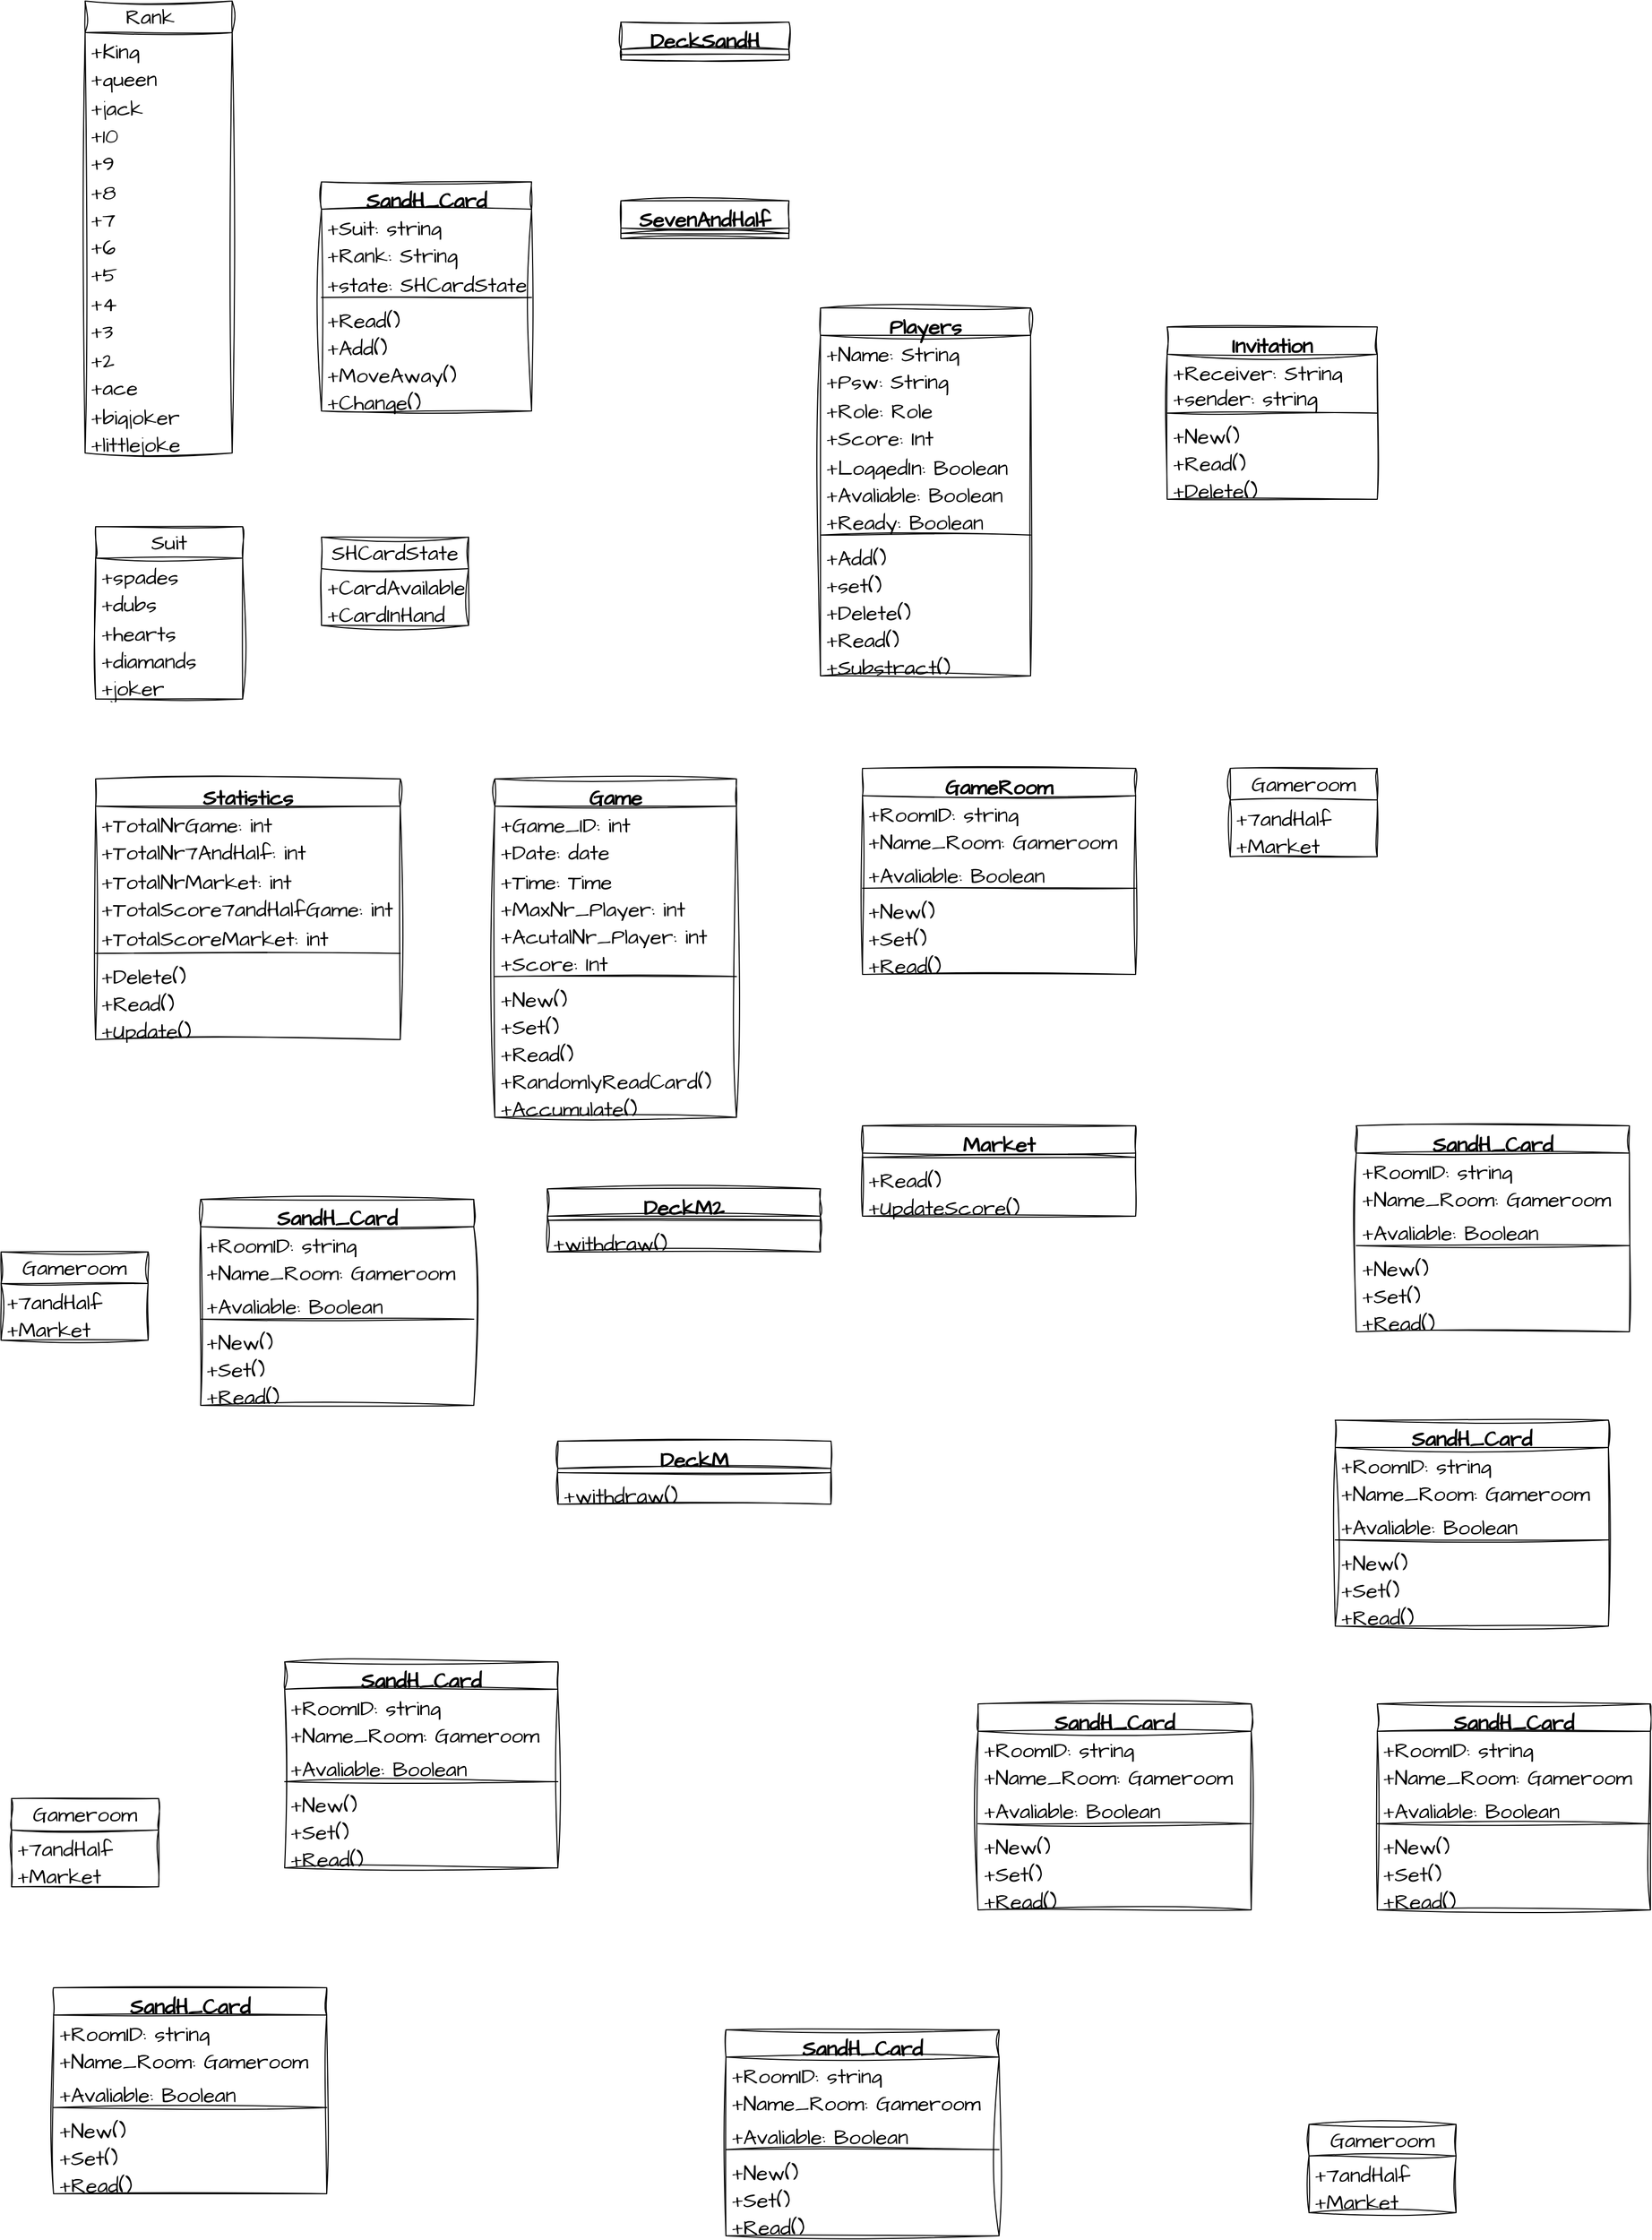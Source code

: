 <mxfile version="21.1.5" type="github">
  <diagram name="Page-1" id="c4acf3e9-155e-7222-9cf6-157b1a14988f">
    <mxGraphModel dx="1955" dy="588" grid="1" gridSize="10" guides="1" tooltips="1" connect="1" arrows="1" fold="1" page="1" pageScale="1" pageWidth="850" pageHeight="1100" background="none" math="0" shadow="0">
      <root>
        <mxCell id="0" />
        <mxCell id="1" parent="0" />
        <mxCell id="R-4LgIV3RoV9C5uZXx_W-2" value="Rank&amp;nbsp;&amp;nbsp;" style="swimlane;fontStyle=0;childLayout=stackLayout;horizontal=1;startSize=30;fillColor=none;horizontalStack=0;resizeParent=1;resizeParentMax=0;resizeLast=0;collapsible=1;marginBottom=0;whiteSpace=wrap;html=1;sketch=1;hachureGap=4;jiggle=2;curveFitting=1;fontFamily=Architects Daughter;fontSource=https%3A%2F%2Ffonts.googleapis.com%2Fcss%3Ffamily%3DArchitects%2BDaughter;fontSize=20;" vertex="1" parent="1">
          <mxGeometry x="40" y="40" width="140" height="430" as="geometry">
            <mxRectangle x="50" y="40" width="100" height="40" as="alternateBounds" />
          </mxGeometry>
        </mxCell>
        <mxCell id="R-4LgIV3RoV9C5uZXx_W-3" value="+King&lt;br&gt;" style="text;strokeColor=none;fillColor=none;align=left;verticalAlign=top;spacingLeft=4;spacingRight=4;overflow=hidden;rotatable=0;points=[[0,0.5],[1,0.5]];portConstraint=eastwest;whiteSpace=wrap;html=1;fontSize=20;fontFamily=Architects Daughter;" vertex="1" parent="R-4LgIV3RoV9C5uZXx_W-2">
          <mxGeometry y="30" width="140" height="26" as="geometry" />
        </mxCell>
        <mxCell id="R-4LgIV3RoV9C5uZXx_W-4" value="+queen" style="text;strokeColor=none;fillColor=none;align=left;verticalAlign=top;spacingLeft=4;spacingRight=4;overflow=hidden;rotatable=0;points=[[0,0.5],[1,0.5]];portConstraint=eastwest;whiteSpace=wrap;html=1;fontSize=20;fontFamily=Architects Daughter;" vertex="1" parent="R-4LgIV3RoV9C5uZXx_W-2">
          <mxGeometry y="56" width="140" height="28" as="geometry" />
        </mxCell>
        <mxCell id="R-4LgIV3RoV9C5uZXx_W-5" value="+jack" style="text;strokeColor=none;fillColor=none;align=left;verticalAlign=top;spacingLeft=4;spacingRight=4;overflow=hidden;rotatable=0;points=[[0,0.5],[1,0.5]];portConstraint=eastwest;whiteSpace=wrap;html=1;fontSize=20;fontFamily=Architects Daughter;" vertex="1" parent="R-4LgIV3RoV9C5uZXx_W-2">
          <mxGeometry y="84" width="140" height="26" as="geometry" />
        </mxCell>
        <mxCell id="R-4LgIV3RoV9C5uZXx_W-8" value="+10" style="text;strokeColor=none;fillColor=none;align=left;verticalAlign=top;spacingLeft=4;spacingRight=4;overflow=hidden;rotatable=0;points=[[0,0.5],[1,0.5]];portConstraint=eastwest;whiteSpace=wrap;html=1;fontSize=20;fontFamily=Architects Daughter;" vertex="1" parent="R-4LgIV3RoV9C5uZXx_W-2">
          <mxGeometry y="110" width="140" height="26" as="geometry" />
        </mxCell>
        <mxCell id="R-4LgIV3RoV9C5uZXx_W-9" value="+9" style="text;strokeColor=none;fillColor=none;align=left;verticalAlign=top;spacingLeft=4;spacingRight=4;overflow=hidden;rotatable=0;points=[[0,0.5],[1,0.5]];portConstraint=eastwest;whiteSpace=wrap;html=1;fontSize=20;fontFamily=Architects Daughter;" vertex="1" parent="R-4LgIV3RoV9C5uZXx_W-2">
          <mxGeometry y="136" width="140" height="28" as="geometry" />
        </mxCell>
        <mxCell id="R-4LgIV3RoV9C5uZXx_W-10" value="+8" style="text;strokeColor=none;fillColor=none;align=left;verticalAlign=top;spacingLeft=4;spacingRight=4;overflow=hidden;rotatable=0;points=[[0,0.5],[1,0.5]];portConstraint=eastwest;whiteSpace=wrap;html=1;fontSize=20;fontFamily=Architects Daughter;" vertex="1" parent="R-4LgIV3RoV9C5uZXx_W-2">
          <mxGeometry y="164" width="140" height="26" as="geometry" />
        </mxCell>
        <mxCell id="R-4LgIV3RoV9C5uZXx_W-12" value="+7" style="text;strokeColor=none;fillColor=none;align=left;verticalAlign=top;spacingLeft=4;spacingRight=4;overflow=hidden;rotatable=0;points=[[0,0.5],[1,0.5]];portConstraint=eastwest;whiteSpace=wrap;html=1;fontSize=20;fontFamily=Architects Daughter;" vertex="1" parent="R-4LgIV3RoV9C5uZXx_W-2">
          <mxGeometry y="190" width="140" height="26" as="geometry" />
        </mxCell>
        <mxCell id="R-4LgIV3RoV9C5uZXx_W-6" value="+6" style="text;strokeColor=none;fillColor=none;align=left;verticalAlign=top;spacingLeft=4;spacingRight=4;overflow=hidden;rotatable=0;points=[[0,0.5],[1,0.5]];portConstraint=eastwest;whiteSpace=wrap;html=1;fontSize=20;fontFamily=Architects Daughter;" vertex="1" parent="R-4LgIV3RoV9C5uZXx_W-2">
          <mxGeometry y="216" width="140" height="26" as="geometry" />
        </mxCell>
        <mxCell id="R-4LgIV3RoV9C5uZXx_W-13" value="+5" style="text;strokeColor=none;fillColor=none;align=left;verticalAlign=top;spacingLeft=4;spacingRight=4;overflow=hidden;rotatable=0;points=[[0,0.5],[1,0.5]];portConstraint=eastwest;whiteSpace=wrap;html=1;fontSize=20;fontFamily=Architects Daughter;" vertex="1" parent="R-4LgIV3RoV9C5uZXx_W-2">
          <mxGeometry y="242" width="140" height="28" as="geometry" />
        </mxCell>
        <mxCell id="R-4LgIV3RoV9C5uZXx_W-7" value="+4" style="text;strokeColor=none;fillColor=none;align=left;verticalAlign=top;spacingLeft=4;spacingRight=4;overflow=hidden;rotatable=0;points=[[0,0.5],[1,0.5]];portConstraint=eastwest;whiteSpace=wrap;html=1;fontSize=20;fontFamily=Architects Daughter;" vertex="1" parent="R-4LgIV3RoV9C5uZXx_W-2">
          <mxGeometry y="270" width="140" height="26" as="geometry" />
        </mxCell>
        <mxCell id="R-4LgIV3RoV9C5uZXx_W-11" value="+3" style="text;strokeColor=none;fillColor=none;align=left;verticalAlign=top;spacingLeft=4;spacingRight=4;overflow=hidden;rotatable=0;points=[[0,0.5],[1,0.5]];portConstraint=eastwest;whiteSpace=wrap;html=1;fontSize=20;fontFamily=Architects Daughter;" vertex="1" parent="R-4LgIV3RoV9C5uZXx_W-2">
          <mxGeometry y="296" width="140" height="28" as="geometry" />
        </mxCell>
        <mxCell id="R-4LgIV3RoV9C5uZXx_W-17" value="+2" style="text;strokeColor=none;fillColor=none;align=left;verticalAlign=top;spacingLeft=4;spacingRight=4;overflow=hidden;rotatable=0;points=[[0,0.5],[1,0.5]];portConstraint=eastwest;whiteSpace=wrap;html=1;fontSize=20;fontFamily=Architects Daughter;" vertex="1" parent="R-4LgIV3RoV9C5uZXx_W-2">
          <mxGeometry y="324" width="140" height="26" as="geometry" />
        </mxCell>
        <mxCell id="R-4LgIV3RoV9C5uZXx_W-15" value="+ace" style="text;strokeColor=none;fillColor=none;align=left;verticalAlign=top;spacingLeft=4;spacingRight=4;overflow=hidden;rotatable=0;points=[[0,0.5],[1,0.5]];portConstraint=eastwest;whiteSpace=wrap;html=1;fontSize=20;fontFamily=Architects Daughter;" vertex="1" parent="R-4LgIV3RoV9C5uZXx_W-2">
          <mxGeometry y="350" width="140" height="28" as="geometry" />
        </mxCell>
        <mxCell id="R-4LgIV3RoV9C5uZXx_W-16" value="+bigjoker" style="text;strokeColor=none;fillColor=none;align=left;verticalAlign=top;spacingLeft=4;spacingRight=4;overflow=hidden;rotatable=0;points=[[0,0.5],[1,0.5]];portConstraint=eastwest;whiteSpace=wrap;html=1;fontSize=20;fontFamily=Architects Daughter;" vertex="1" parent="R-4LgIV3RoV9C5uZXx_W-2">
          <mxGeometry y="378" width="140" height="26" as="geometry" />
        </mxCell>
        <mxCell id="R-4LgIV3RoV9C5uZXx_W-18" value="+littlejoke" style="text;strokeColor=none;fillColor=none;align=left;verticalAlign=top;spacingLeft=4;spacingRight=4;overflow=hidden;rotatable=0;points=[[0,0.5],[1,0.5]];portConstraint=eastwest;whiteSpace=wrap;html=1;fontSize=20;fontFamily=Architects Daughter;" vertex="1" parent="R-4LgIV3RoV9C5uZXx_W-2">
          <mxGeometry y="404" width="140" height="26" as="geometry" />
        </mxCell>
        <mxCell id="R-4LgIV3RoV9C5uZXx_W-53" value="SandH_Card" style="swimlane;fontStyle=1;align=center;verticalAlign=top;childLayout=stackLayout;horizontal=1;startSize=26;horizontalStack=0;resizeParent=1;resizeParentMax=0;resizeLast=0;collapsible=1;marginBottom=0;whiteSpace=wrap;html=1;sketch=1;hachureGap=4;jiggle=2;curveFitting=1;fontFamily=Architects Daughter;fontSource=https%3A%2F%2Ffonts.googleapis.com%2Fcss%3Ffamily%3DArchitects%2BDaughter;fontSize=20;" vertex="1" parent="1">
          <mxGeometry x="265" y="212" width="200" height="218" as="geometry" />
        </mxCell>
        <mxCell id="R-4LgIV3RoV9C5uZXx_W-57" value="+Suit: string" style="text;strokeColor=none;fillColor=none;align=left;verticalAlign=top;spacingLeft=4;spacingRight=4;overflow=hidden;rotatable=0;points=[[0,0.5],[1,0.5]];portConstraint=eastwest;whiteSpace=wrap;html=1;fontSize=20;fontFamily=Architects Daughter;" vertex="1" parent="R-4LgIV3RoV9C5uZXx_W-53">
          <mxGeometry y="26" width="200" height="26" as="geometry" />
        </mxCell>
        <mxCell id="R-4LgIV3RoV9C5uZXx_W-58" value="+Rank: String" style="text;strokeColor=none;fillColor=none;align=left;verticalAlign=top;spacingLeft=4;spacingRight=4;overflow=hidden;rotatable=0;points=[[0,0.5],[1,0.5]];portConstraint=eastwest;whiteSpace=wrap;html=1;fontSize=20;fontFamily=Architects Daughter;" vertex="1" parent="R-4LgIV3RoV9C5uZXx_W-53">
          <mxGeometry y="52" width="200" height="28" as="geometry" />
        </mxCell>
        <mxCell id="R-4LgIV3RoV9C5uZXx_W-54" value="+state: SHCardState&lt;br/&gt;" style="text;strokeColor=none;fillColor=none;align=left;verticalAlign=top;spacingLeft=4;spacingRight=4;overflow=hidden;rotatable=0;points=[[0,0.5],[1,0.5]];portConstraint=eastwest;whiteSpace=wrap;html=1;fontSize=20;fontFamily=Architects Daughter;" vertex="1" parent="R-4LgIV3RoV9C5uZXx_W-53">
          <mxGeometry y="80" width="200" height="26" as="geometry" />
        </mxCell>
        <mxCell id="R-4LgIV3RoV9C5uZXx_W-55" value="" style="line;strokeWidth=1;fillColor=none;align=left;verticalAlign=middle;spacingTop=-1;spacingLeft=3;spacingRight=3;rotatable=0;labelPosition=right;points=[];portConstraint=eastwest;strokeColor=inherit;sketch=1;hachureGap=4;jiggle=2;curveFitting=1;fontFamily=Architects Daughter;fontSource=https%3A%2F%2Ffonts.googleapis.com%2Fcss%3Ffamily%3DArchitects%2BDaughter;fontSize=20;" vertex="1" parent="R-4LgIV3RoV9C5uZXx_W-53">
          <mxGeometry y="106" width="200" height="8" as="geometry" />
        </mxCell>
        <mxCell id="R-4LgIV3RoV9C5uZXx_W-60" value="+Read()" style="text;strokeColor=none;fillColor=none;align=left;verticalAlign=top;spacingLeft=4;spacingRight=4;overflow=hidden;rotatable=0;points=[[0,0.5],[1,0.5]];portConstraint=eastwest;whiteSpace=wrap;html=1;fontSize=20;fontFamily=Architects Daughter;" vertex="1" parent="R-4LgIV3RoV9C5uZXx_W-53">
          <mxGeometry y="114" width="200" height="26" as="geometry" />
        </mxCell>
        <mxCell id="R-4LgIV3RoV9C5uZXx_W-61" value="+Add()" style="text;strokeColor=none;fillColor=none;align=left;verticalAlign=top;spacingLeft=4;spacingRight=4;overflow=hidden;rotatable=0;points=[[0,0.5],[1,0.5]];portConstraint=eastwest;whiteSpace=wrap;html=1;fontSize=20;fontFamily=Architects Daughter;" vertex="1" parent="R-4LgIV3RoV9C5uZXx_W-53">
          <mxGeometry y="140" width="200" height="26" as="geometry" />
        </mxCell>
        <mxCell id="R-4LgIV3RoV9C5uZXx_W-59" value="+MoveAway()" style="text;strokeColor=none;fillColor=none;align=left;verticalAlign=top;spacingLeft=4;spacingRight=4;overflow=hidden;rotatable=0;points=[[0,0.5],[1,0.5]];portConstraint=eastwest;whiteSpace=wrap;html=1;fontSize=20;fontFamily=Architects Daughter;" vertex="1" parent="R-4LgIV3RoV9C5uZXx_W-53">
          <mxGeometry y="166" width="200" height="26" as="geometry" />
        </mxCell>
        <mxCell id="R-4LgIV3RoV9C5uZXx_W-56" value="+Change()&lt;br/&gt;" style="text;strokeColor=none;fillColor=none;align=left;verticalAlign=top;spacingLeft=4;spacingRight=4;overflow=hidden;rotatable=0;points=[[0,0.5],[1,0.5]];portConstraint=eastwest;whiteSpace=wrap;html=1;fontSize=20;fontFamily=Architects Daughter;" vertex="1" parent="R-4LgIV3RoV9C5uZXx_W-53">
          <mxGeometry y="192" width="200" height="26" as="geometry" />
        </mxCell>
        <mxCell id="R-4LgIV3RoV9C5uZXx_W-62" value="DeckSandH&lt;br/&gt;" style="swimlane;fontStyle=1;align=center;verticalAlign=top;childLayout=stackLayout;horizontal=1;startSize=26;horizontalStack=0;resizeParent=1;resizeParentMax=0;resizeLast=0;collapsible=1;marginBottom=0;whiteSpace=wrap;html=1;sketch=1;hachureGap=4;jiggle=2;curveFitting=1;fontFamily=Architects Daughter;fontSource=https%3A%2F%2Ffonts.googleapis.com%2Fcss%3Ffamily%3DArchitects%2BDaughter;fontSize=20;" vertex="1" parent="1">
          <mxGeometry x="550" y="60" width="160" height="36" as="geometry" />
        </mxCell>
        <mxCell id="R-4LgIV3RoV9C5uZXx_W-64" value="" style="line;strokeWidth=1;fillColor=none;align=left;verticalAlign=middle;spacingTop=-1;spacingLeft=3;spacingRight=3;rotatable=0;labelPosition=right;points=[];portConstraint=eastwest;strokeColor=inherit;sketch=1;hachureGap=4;jiggle=2;curveFitting=1;fontFamily=Architects Daughter;fontSource=https%3A%2F%2Ffonts.googleapis.com%2Fcss%3Ffamily%3DArchitects%2BDaughter;fontSize=20;" vertex="1" parent="R-4LgIV3RoV9C5uZXx_W-62">
          <mxGeometry y="26" width="160" height="10" as="geometry" />
        </mxCell>
        <mxCell id="R-4LgIV3RoV9C5uZXx_W-66" value="SevenAndHalf" style="swimlane;fontStyle=1;align=center;verticalAlign=top;childLayout=stackLayout;horizontal=1;startSize=26;horizontalStack=0;resizeParent=1;resizeParentMax=0;resizeLast=0;collapsible=1;marginBottom=0;whiteSpace=wrap;html=1;sketch=1;hachureGap=4;jiggle=2;curveFitting=1;fontFamily=Architects Daughter;fontSource=https%3A%2F%2Ffonts.googleapis.com%2Fcss%3Ffamily%3DArchitects%2BDaughter;fontSize=20;" vertex="1" parent="1">
          <mxGeometry x="550" y="230" width="160" height="36" as="geometry" />
        </mxCell>
        <mxCell id="R-4LgIV3RoV9C5uZXx_W-67" value="" style="line;strokeWidth=1;fillColor=none;align=left;verticalAlign=middle;spacingTop=-1;spacingLeft=3;spacingRight=3;rotatable=0;labelPosition=right;points=[];portConstraint=eastwest;strokeColor=inherit;sketch=1;hachureGap=4;jiggle=2;curveFitting=1;fontFamily=Architects Daughter;fontSource=https%3A%2F%2Ffonts.googleapis.com%2Fcss%3Ffamily%3DArchitects%2BDaughter;fontSize=20;" vertex="1" parent="R-4LgIV3RoV9C5uZXx_W-66">
          <mxGeometry y="26" width="160" height="10" as="geometry" />
        </mxCell>
        <mxCell id="R-4LgIV3RoV9C5uZXx_W-68" value="Suit" style="swimlane;fontStyle=0;childLayout=stackLayout;horizontal=1;startSize=30;fillColor=none;horizontalStack=0;resizeParent=1;resizeParentMax=0;resizeLast=0;collapsible=1;marginBottom=0;whiteSpace=wrap;html=1;sketch=1;hachureGap=4;jiggle=2;curveFitting=1;fontFamily=Architects Daughter;fontSource=https%3A%2F%2Ffonts.googleapis.com%2Fcss%3Ffamily%3DArchitects%2BDaughter;fontSize=20;" vertex="1" parent="1">
          <mxGeometry x="50" y="540" width="140" height="164" as="geometry">
            <mxRectangle x="50" y="40" width="100" height="40" as="alternateBounds" />
          </mxGeometry>
        </mxCell>
        <mxCell id="R-4LgIV3RoV9C5uZXx_W-69" value="+spades&lt;br/&gt;" style="text;strokeColor=none;fillColor=none;align=left;verticalAlign=top;spacingLeft=4;spacingRight=4;overflow=hidden;rotatable=0;points=[[0,0.5],[1,0.5]];portConstraint=eastwest;whiteSpace=wrap;html=1;fontSize=20;fontFamily=Architects Daughter;" vertex="1" parent="R-4LgIV3RoV9C5uZXx_W-68">
          <mxGeometry y="30" width="140" height="26" as="geometry" />
        </mxCell>
        <mxCell id="R-4LgIV3RoV9C5uZXx_W-70" value="+dubs" style="text;strokeColor=none;fillColor=none;align=left;verticalAlign=top;spacingLeft=4;spacingRight=4;overflow=hidden;rotatable=0;points=[[0,0.5],[1,0.5]];portConstraint=eastwest;whiteSpace=wrap;html=1;fontSize=20;fontFamily=Architects Daughter;" vertex="1" parent="R-4LgIV3RoV9C5uZXx_W-68">
          <mxGeometry y="56" width="140" height="28" as="geometry" />
        </mxCell>
        <mxCell id="R-4LgIV3RoV9C5uZXx_W-71" value="+hearts&lt;br/&gt;" style="text;strokeColor=none;fillColor=none;align=left;verticalAlign=top;spacingLeft=4;spacingRight=4;overflow=hidden;rotatable=0;points=[[0,0.5],[1,0.5]];portConstraint=eastwest;whiteSpace=wrap;html=1;fontSize=20;fontFamily=Architects Daughter;" vertex="1" parent="R-4LgIV3RoV9C5uZXx_W-68">
          <mxGeometry y="84" width="140" height="26" as="geometry" />
        </mxCell>
        <mxCell id="R-4LgIV3RoV9C5uZXx_W-72" value="+diamands" style="text;strokeColor=none;fillColor=none;align=left;verticalAlign=top;spacingLeft=4;spacingRight=4;overflow=hidden;rotatable=0;points=[[0,0.5],[1,0.5]];portConstraint=eastwest;whiteSpace=wrap;html=1;fontSize=20;fontFamily=Architects Daughter;" vertex="1" parent="R-4LgIV3RoV9C5uZXx_W-68">
          <mxGeometry y="110" width="140" height="26" as="geometry" />
        </mxCell>
        <mxCell id="R-4LgIV3RoV9C5uZXx_W-73" value="+joker&lt;br/&gt;" style="text;strokeColor=none;fillColor=none;align=left;verticalAlign=top;spacingLeft=4;spacingRight=4;overflow=hidden;rotatable=0;points=[[0,0.5],[1,0.5]];portConstraint=eastwest;whiteSpace=wrap;html=1;fontSize=20;fontFamily=Architects Daughter;" vertex="1" parent="R-4LgIV3RoV9C5uZXx_W-68">
          <mxGeometry y="136" width="140" height="28" as="geometry" />
        </mxCell>
        <mxCell id="R-4LgIV3RoV9C5uZXx_W-84" value="SHCardState" style="swimlane;fontStyle=0;childLayout=stackLayout;horizontal=1;startSize=30;fillColor=none;horizontalStack=0;resizeParent=1;resizeParentMax=0;resizeLast=0;collapsible=1;marginBottom=0;whiteSpace=wrap;html=1;sketch=1;hachureGap=4;jiggle=2;curveFitting=1;fontFamily=Architects Daughter;fontSource=https%3A%2F%2Ffonts.googleapis.com%2Fcss%3Ffamily%3DArchitects%2BDaughter;fontSize=20;" vertex="1" parent="1">
          <mxGeometry x="265" y="550" width="140" height="84" as="geometry">
            <mxRectangle x="50" y="40" width="100" height="40" as="alternateBounds" />
          </mxGeometry>
        </mxCell>
        <mxCell id="R-4LgIV3RoV9C5uZXx_W-85" value="+CardAvailable" style="text;strokeColor=none;fillColor=none;align=left;verticalAlign=top;spacingLeft=4;spacingRight=4;overflow=hidden;rotatable=0;points=[[0,0.5],[1,0.5]];portConstraint=eastwest;whiteSpace=wrap;html=1;fontSize=20;fontFamily=Architects Daughter;" vertex="1" parent="R-4LgIV3RoV9C5uZXx_W-84">
          <mxGeometry y="30" width="140" height="26" as="geometry" />
        </mxCell>
        <mxCell id="R-4LgIV3RoV9C5uZXx_W-86" value="+CardInHand" style="text;strokeColor=none;fillColor=none;align=left;verticalAlign=top;spacingLeft=4;spacingRight=4;overflow=hidden;rotatable=0;points=[[0,0.5],[1,0.5]];portConstraint=eastwest;whiteSpace=wrap;html=1;fontSize=20;fontFamily=Architects Daughter;" vertex="1" parent="R-4LgIV3RoV9C5uZXx_W-84">
          <mxGeometry y="56" width="140" height="28" as="geometry" />
        </mxCell>
        <mxCell id="R-4LgIV3RoV9C5uZXx_W-91" value="Players" style="swimlane;fontStyle=1;align=center;verticalAlign=top;childLayout=stackLayout;horizontal=1;startSize=26;horizontalStack=0;resizeParent=1;resizeParentMax=0;resizeLast=0;collapsible=1;marginBottom=0;whiteSpace=wrap;html=1;sketch=1;hachureGap=4;jiggle=2;curveFitting=1;fontFamily=Architects Daughter;fontSource=https%3A%2F%2Ffonts.googleapis.com%2Fcss%3Ffamily%3DArchitects%2BDaughter;fontSize=20;" vertex="1" parent="1">
          <mxGeometry x="740" y="332" width="200" height="350" as="geometry" />
        </mxCell>
        <mxCell id="R-4LgIV3RoV9C5uZXx_W-92" value="+Name: String&lt;br/&gt;" style="text;strokeColor=none;fillColor=none;align=left;verticalAlign=top;spacingLeft=4;spacingRight=4;overflow=hidden;rotatable=0;points=[[0,0.5],[1,0.5]];portConstraint=eastwest;whiteSpace=wrap;html=1;fontSize=20;fontFamily=Architects Daughter;" vertex="1" parent="R-4LgIV3RoV9C5uZXx_W-91">
          <mxGeometry y="26" width="200" height="26" as="geometry" />
        </mxCell>
        <mxCell id="R-4LgIV3RoV9C5uZXx_W-93" value="+Psw: String" style="text;strokeColor=none;fillColor=none;align=left;verticalAlign=top;spacingLeft=4;spacingRight=4;overflow=hidden;rotatable=0;points=[[0,0.5],[1,0.5]];portConstraint=eastwest;whiteSpace=wrap;html=1;fontSize=20;fontFamily=Architects Daughter;" vertex="1" parent="R-4LgIV3RoV9C5uZXx_W-91">
          <mxGeometry y="52" width="200" height="28" as="geometry" />
        </mxCell>
        <mxCell id="R-4LgIV3RoV9C5uZXx_W-102" value="+Role: Role" style="text;strokeColor=none;fillColor=none;align=left;verticalAlign=top;spacingLeft=4;spacingRight=4;overflow=hidden;rotatable=0;points=[[0,0.5],[1,0.5]];portConstraint=eastwest;whiteSpace=wrap;html=1;fontSize=20;fontFamily=Architects Daughter;" vertex="1" parent="R-4LgIV3RoV9C5uZXx_W-91">
          <mxGeometry y="80" width="200" height="26" as="geometry" />
        </mxCell>
        <mxCell id="R-4LgIV3RoV9C5uZXx_W-101" value="+Score: Int" style="text;strokeColor=none;fillColor=none;align=left;verticalAlign=top;spacingLeft=4;spacingRight=4;overflow=hidden;rotatable=0;points=[[0,0.5],[1,0.5]];portConstraint=eastwest;whiteSpace=wrap;html=1;fontSize=20;fontFamily=Architects Daughter;" vertex="1" parent="R-4LgIV3RoV9C5uZXx_W-91">
          <mxGeometry y="106" width="200" height="28" as="geometry" />
        </mxCell>
        <mxCell id="R-4LgIV3RoV9C5uZXx_W-100" value="+LoggedIn: Boolean" style="text;strokeColor=none;fillColor=none;align=left;verticalAlign=top;spacingLeft=4;spacingRight=4;overflow=hidden;rotatable=0;points=[[0,0.5],[1,0.5]];portConstraint=eastwest;whiteSpace=wrap;html=1;fontSize=20;fontFamily=Architects Daughter;" vertex="1" parent="R-4LgIV3RoV9C5uZXx_W-91">
          <mxGeometry y="134" width="200" height="26" as="geometry" />
        </mxCell>
        <mxCell id="R-4LgIV3RoV9C5uZXx_W-103" value="+Avaliable: Boolean" style="text;strokeColor=none;fillColor=none;align=left;verticalAlign=top;spacingLeft=4;spacingRight=4;overflow=hidden;rotatable=0;points=[[0,0.5],[1,0.5]];portConstraint=eastwest;whiteSpace=wrap;html=1;fontSize=20;fontFamily=Architects Daughter;" vertex="1" parent="R-4LgIV3RoV9C5uZXx_W-91">
          <mxGeometry y="160" width="200" height="26" as="geometry" />
        </mxCell>
        <mxCell id="R-4LgIV3RoV9C5uZXx_W-94" value="+Ready: Boolean" style="text;strokeColor=none;fillColor=none;align=left;verticalAlign=top;spacingLeft=4;spacingRight=4;overflow=hidden;rotatable=0;points=[[0,0.5],[1,0.5]];portConstraint=eastwest;whiteSpace=wrap;html=1;fontSize=20;fontFamily=Architects Daughter;" vertex="1" parent="R-4LgIV3RoV9C5uZXx_W-91">
          <mxGeometry y="186" width="200" height="26" as="geometry" />
        </mxCell>
        <mxCell id="R-4LgIV3RoV9C5uZXx_W-95" value="" style="line;strokeWidth=1;fillColor=none;align=left;verticalAlign=middle;spacingTop=-1;spacingLeft=3;spacingRight=3;rotatable=0;labelPosition=right;points=[];portConstraint=eastwest;strokeColor=inherit;sketch=1;hachureGap=4;jiggle=2;curveFitting=1;fontFamily=Architects Daughter;fontSource=https%3A%2F%2Ffonts.googleapis.com%2Fcss%3Ffamily%3DArchitects%2BDaughter;fontSize=20;" vertex="1" parent="R-4LgIV3RoV9C5uZXx_W-91">
          <mxGeometry y="212" width="200" height="8" as="geometry" />
        </mxCell>
        <mxCell id="R-4LgIV3RoV9C5uZXx_W-96" value="+Add()" style="text;strokeColor=none;fillColor=none;align=left;verticalAlign=top;spacingLeft=4;spacingRight=4;overflow=hidden;rotatable=0;points=[[0,0.5],[1,0.5]];portConstraint=eastwest;whiteSpace=wrap;html=1;fontSize=20;fontFamily=Architects Daughter;" vertex="1" parent="R-4LgIV3RoV9C5uZXx_W-91">
          <mxGeometry y="220" width="200" height="26" as="geometry" />
        </mxCell>
        <mxCell id="R-4LgIV3RoV9C5uZXx_W-97" value="+set()&lt;br/&gt;" style="text;strokeColor=none;fillColor=none;align=left;verticalAlign=top;spacingLeft=4;spacingRight=4;overflow=hidden;rotatable=0;points=[[0,0.5],[1,0.5]];portConstraint=eastwest;whiteSpace=wrap;html=1;fontSize=20;fontFamily=Architects Daughter;" vertex="1" parent="R-4LgIV3RoV9C5uZXx_W-91">
          <mxGeometry y="246" width="200" height="26" as="geometry" />
        </mxCell>
        <mxCell id="R-4LgIV3RoV9C5uZXx_W-98" value="+Delete()&lt;br/&gt;" style="text;strokeColor=none;fillColor=none;align=left;verticalAlign=top;spacingLeft=4;spacingRight=4;overflow=hidden;rotatable=0;points=[[0,0.5],[1,0.5]];portConstraint=eastwest;whiteSpace=wrap;html=1;fontSize=20;fontFamily=Architects Daughter;" vertex="1" parent="R-4LgIV3RoV9C5uZXx_W-91">
          <mxGeometry y="272" width="200" height="26" as="geometry" />
        </mxCell>
        <mxCell id="R-4LgIV3RoV9C5uZXx_W-104" value="+Read()&lt;br/&gt;" style="text;strokeColor=none;fillColor=none;align=left;verticalAlign=top;spacingLeft=4;spacingRight=4;overflow=hidden;rotatable=0;points=[[0,0.5],[1,0.5]];portConstraint=eastwest;whiteSpace=wrap;html=1;fontSize=20;fontFamily=Architects Daughter;" vertex="1" parent="R-4LgIV3RoV9C5uZXx_W-91">
          <mxGeometry y="298" width="200" height="26" as="geometry" />
        </mxCell>
        <mxCell id="R-4LgIV3RoV9C5uZXx_W-99" value="+Substract()&lt;br/&gt;" style="text;strokeColor=none;fillColor=none;align=left;verticalAlign=top;spacingLeft=4;spacingRight=4;overflow=hidden;rotatable=0;points=[[0,0.5],[1,0.5]];portConstraint=eastwest;whiteSpace=wrap;html=1;fontSize=20;fontFamily=Architects Daughter;" vertex="1" parent="R-4LgIV3RoV9C5uZXx_W-91">
          <mxGeometry y="324" width="200" height="26" as="geometry" />
        </mxCell>
        <mxCell id="R-4LgIV3RoV9C5uZXx_W-105" value="Invitation&lt;br/&gt;" style="swimlane;fontStyle=1;align=center;verticalAlign=top;childLayout=stackLayout;horizontal=1;startSize=26;horizontalStack=0;resizeParent=1;resizeParentMax=0;resizeLast=0;collapsible=1;marginBottom=0;whiteSpace=wrap;html=1;sketch=1;hachureGap=4;jiggle=2;curveFitting=1;fontFamily=Architects Daughter;fontSource=https%3A%2F%2Ffonts.googleapis.com%2Fcss%3Ffamily%3DArchitects%2BDaughter;fontSize=20;" vertex="1" parent="1">
          <mxGeometry x="1070" y="350" width="200" height="164" as="geometry" />
        </mxCell>
        <mxCell id="R-4LgIV3RoV9C5uZXx_W-106" value="+Receiver: String" style="text;strokeColor=none;fillColor=none;align=left;verticalAlign=top;spacingLeft=4;spacingRight=4;overflow=hidden;rotatable=0;points=[[0,0.5],[1,0.5]];portConstraint=eastwest;whiteSpace=wrap;html=1;fontSize=20;fontFamily=Architects Daughter;" vertex="1" parent="R-4LgIV3RoV9C5uZXx_W-105">
          <mxGeometry y="26" width="200" height="24" as="geometry" />
        </mxCell>
        <mxCell id="R-4LgIV3RoV9C5uZXx_W-107" value="+sender: string" style="text;strokeColor=none;fillColor=none;align=left;verticalAlign=top;spacingLeft=4;spacingRight=4;overflow=hidden;rotatable=0;points=[[0,0.5],[1,0.5]];portConstraint=eastwest;whiteSpace=wrap;html=1;fontSize=20;fontFamily=Architects Daughter;" vertex="1" parent="R-4LgIV3RoV9C5uZXx_W-105">
          <mxGeometry y="50" width="200" height="28" as="geometry" />
        </mxCell>
        <mxCell id="R-4LgIV3RoV9C5uZXx_W-109" value="" style="line;strokeWidth=1;fillColor=none;align=left;verticalAlign=middle;spacingTop=-1;spacingLeft=3;spacingRight=3;rotatable=0;labelPosition=right;points=[];portConstraint=eastwest;strokeColor=inherit;sketch=1;hachureGap=4;jiggle=2;curveFitting=1;fontFamily=Architects Daughter;fontSource=https%3A%2F%2Ffonts.googleapis.com%2Fcss%3Ffamily%3DArchitects%2BDaughter;fontSize=20;" vertex="1" parent="R-4LgIV3RoV9C5uZXx_W-105">
          <mxGeometry y="78" width="200" height="8" as="geometry" />
        </mxCell>
        <mxCell id="R-4LgIV3RoV9C5uZXx_W-110" value="+New()" style="text;strokeColor=none;fillColor=none;align=left;verticalAlign=top;spacingLeft=4;spacingRight=4;overflow=hidden;rotatable=0;points=[[0,0.5],[1,0.5]];portConstraint=eastwest;whiteSpace=wrap;html=1;fontSize=20;fontFamily=Architects Daughter;" vertex="1" parent="R-4LgIV3RoV9C5uZXx_W-105">
          <mxGeometry y="86" width="200" height="26" as="geometry" />
        </mxCell>
        <mxCell id="R-4LgIV3RoV9C5uZXx_W-111" value="+Read()" style="text;strokeColor=none;fillColor=none;align=left;verticalAlign=top;spacingLeft=4;spacingRight=4;overflow=hidden;rotatable=0;points=[[0,0.5],[1,0.5]];portConstraint=eastwest;whiteSpace=wrap;html=1;fontSize=20;fontFamily=Architects Daughter;" vertex="1" parent="R-4LgIV3RoV9C5uZXx_W-105">
          <mxGeometry y="112" width="200" height="26" as="geometry" />
        </mxCell>
        <mxCell id="R-4LgIV3RoV9C5uZXx_W-112" value="+Delete()&lt;br/&gt;" style="text;strokeColor=none;fillColor=none;align=left;verticalAlign=top;spacingLeft=4;spacingRight=4;overflow=hidden;rotatable=0;points=[[0,0.5],[1,0.5]];portConstraint=eastwest;whiteSpace=wrap;html=1;fontSize=20;fontFamily=Architects Daughter;" vertex="1" parent="R-4LgIV3RoV9C5uZXx_W-105">
          <mxGeometry y="138" width="200" height="26" as="geometry" />
        </mxCell>
        <mxCell id="R-4LgIV3RoV9C5uZXx_W-114" value="GameRoom" style="swimlane;fontStyle=1;align=center;verticalAlign=top;childLayout=stackLayout;horizontal=1;startSize=26;horizontalStack=0;resizeParent=1;resizeParentMax=0;resizeLast=0;collapsible=1;marginBottom=0;whiteSpace=wrap;html=1;sketch=1;hachureGap=4;jiggle=2;curveFitting=1;fontFamily=Architects Daughter;fontSource=https%3A%2F%2Ffonts.googleapis.com%2Fcss%3Ffamily%3DArchitects%2BDaughter;fontSize=20;" vertex="1" parent="1">
          <mxGeometry x="780" y="770" width="260" height="196" as="geometry" />
        </mxCell>
        <mxCell id="R-4LgIV3RoV9C5uZXx_W-115" value="+RoomID: string&lt;br/&gt;" style="text;strokeColor=none;fillColor=none;align=left;verticalAlign=top;spacingLeft=4;spacingRight=4;overflow=hidden;rotatable=0;points=[[0,0.5],[1,0.5]];portConstraint=eastwest;whiteSpace=wrap;html=1;fontSize=20;fontFamily=Architects Daughter;" vertex="1" parent="R-4LgIV3RoV9C5uZXx_W-114">
          <mxGeometry y="26" width="260" height="26" as="geometry" />
        </mxCell>
        <mxCell id="R-4LgIV3RoV9C5uZXx_W-116" value="+Name_Room: Gameroom&lt;br/&gt;" style="text;strokeColor=none;fillColor=none;align=left;verticalAlign=top;spacingLeft=4;spacingRight=4;overflow=hidden;rotatable=0;points=[[0,0.5],[1,0.5]];portConstraint=eastwest;whiteSpace=wrap;html=1;fontSize=20;fontFamily=Architects Daughter;" vertex="1" parent="R-4LgIV3RoV9C5uZXx_W-114">
          <mxGeometry y="52" width="260" height="32" as="geometry" />
        </mxCell>
        <mxCell id="R-4LgIV3RoV9C5uZXx_W-117" value="+Avaliable: Boolean" style="text;strokeColor=none;fillColor=none;align=left;verticalAlign=top;spacingLeft=4;spacingRight=4;overflow=hidden;rotatable=0;points=[[0,0.5],[1,0.5]];portConstraint=eastwest;whiteSpace=wrap;html=1;fontSize=20;fontFamily=Architects Daughter;" vertex="1" parent="R-4LgIV3RoV9C5uZXx_W-114">
          <mxGeometry y="84" width="260" height="26" as="geometry" />
        </mxCell>
        <mxCell id="R-4LgIV3RoV9C5uZXx_W-118" value="" style="line;strokeWidth=1;fillColor=none;align=left;verticalAlign=middle;spacingTop=-1;spacingLeft=3;spacingRight=3;rotatable=0;labelPosition=right;points=[];portConstraint=eastwest;strokeColor=inherit;sketch=1;hachureGap=4;jiggle=2;curveFitting=1;fontFamily=Architects Daughter;fontSource=https%3A%2F%2Ffonts.googleapis.com%2Fcss%3Ffamily%3DArchitects%2BDaughter;fontSize=20;" vertex="1" parent="R-4LgIV3RoV9C5uZXx_W-114">
          <mxGeometry y="110" width="260" height="8" as="geometry" />
        </mxCell>
        <mxCell id="R-4LgIV3RoV9C5uZXx_W-119" value="+New()" style="text;strokeColor=none;fillColor=none;align=left;verticalAlign=top;spacingLeft=4;spacingRight=4;overflow=hidden;rotatable=0;points=[[0,0.5],[1,0.5]];portConstraint=eastwest;whiteSpace=wrap;html=1;fontSize=20;fontFamily=Architects Daughter;" vertex="1" parent="R-4LgIV3RoV9C5uZXx_W-114">
          <mxGeometry y="118" width="260" height="26" as="geometry" />
        </mxCell>
        <mxCell id="R-4LgIV3RoV9C5uZXx_W-120" value="+Set()" style="text;strokeColor=none;fillColor=none;align=left;verticalAlign=top;spacingLeft=4;spacingRight=4;overflow=hidden;rotatable=0;points=[[0,0.5],[1,0.5]];portConstraint=eastwest;whiteSpace=wrap;html=1;fontSize=20;fontFamily=Architects Daughter;" vertex="1" parent="R-4LgIV3RoV9C5uZXx_W-114">
          <mxGeometry y="144" width="260" height="26" as="geometry" />
        </mxCell>
        <mxCell id="R-4LgIV3RoV9C5uZXx_W-121" value="+Read()&lt;br/&gt;" style="text;strokeColor=none;fillColor=none;align=left;verticalAlign=top;spacingLeft=4;spacingRight=4;overflow=hidden;rotatable=0;points=[[0,0.5],[1,0.5]];portConstraint=eastwest;whiteSpace=wrap;html=1;fontSize=20;fontFamily=Architects Daughter;" vertex="1" parent="R-4LgIV3RoV9C5uZXx_W-114">
          <mxGeometry y="170" width="260" height="26" as="geometry" />
        </mxCell>
        <mxCell id="R-4LgIV3RoV9C5uZXx_W-123" value="Game&lt;br/&gt;" style="swimlane;fontStyle=1;align=center;verticalAlign=top;childLayout=stackLayout;horizontal=1;startSize=26;horizontalStack=0;resizeParent=1;resizeParentMax=0;resizeLast=0;collapsible=1;marginBottom=0;whiteSpace=wrap;html=1;sketch=1;hachureGap=4;jiggle=2;curveFitting=1;fontFamily=Architects Daughter;fontSource=https%3A%2F%2Ffonts.googleapis.com%2Fcss%3Ffamily%3DArchitects%2BDaughter;fontSize=20;" vertex="1" parent="1">
          <mxGeometry x="430" y="780" width="230" height="322" as="geometry" />
        </mxCell>
        <mxCell id="R-4LgIV3RoV9C5uZXx_W-124" value="+Game_ID: int&lt;br/&gt;" style="text;strokeColor=none;fillColor=none;align=left;verticalAlign=top;spacingLeft=4;spacingRight=4;overflow=hidden;rotatable=0;points=[[0,0.5],[1,0.5]];portConstraint=eastwest;whiteSpace=wrap;html=1;fontSize=20;fontFamily=Architects Daughter;" vertex="1" parent="R-4LgIV3RoV9C5uZXx_W-123">
          <mxGeometry y="26" width="230" height="26" as="geometry" />
        </mxCell>
        <mxCell id="R-4LgIV3RoV9C5uZXx_W-125" value="+Date: date" style="text;strokeColor=none;fillColor=none;align=left;verticalAlign=top;spacingLeft=4;spacingRight=4;overflow=hidden;rotatable=0;points=[[0,0.5],[1,0.5]];portConstraint=eastwest;whiteSpace=wrap;html=1;fontSize=20;fontFamily=Architects Daughter;" vertex="1" parent="R-4LgIV3RoV9C5uZXx_W-123">
          <mxGeometry y="52" width="230" height="28" as="geometry" />
        </mxCell>
        <mxCell id="R-4LgIV3RoV9C5uZXx_W-126" value="+Time: Time" style="text;strokeColor=none;fillColor=none;align=left;verticalAlign=top;spacingLeft=4;spacingRight=4;overflow=hidden;rotatable=0;points=[[0,0.5],[1,0.5]];portConstraint=eastwest;whiteSpace=wrap;html=1;fontSize=20;fontFamily=Architects Daughter;" vertex="1" parent="R-4LgIV3RoV9C5uZXx_W-123">
          <mxGeometry y="80" width="230" height="26" as="geometry" />
        </mxCell>
        <mxCell id="R-4LgIV3RoV9C5uZXx_W-144" value="+MaxNr_Player: int" style="text;strokeColor=none;fillColor=none;align=left;verticalAlign=top;spacingLeft=4;spacingRight=4;overflow=hidden;rotatable=0;points=[[0,0.5],[1,0.5]];portConstraint=eastwest;whiteSpace=wrap;html=1;fontSize=20;fontFamily=Architects Daughter;" vertex="1" parent="R-4LgIV3RoV9C5uZXx_W-123">
          <mxGeometry y="106" width="230" height="26" as="geometry" />
        </mxCell>
        <mxCell id="R-4LgIV3RoV9C5uZXx_W-145" value="+AcutalNr_Player: int" style="text;strokeColor=none;fillColor=none;align=left;verticalAlign=top;spacingLeft=4;spacingRight=4;overflow=hidden;rotatable=0;points=[[0,0.5],[1,0.5]];portConstraint=eastwest;whiteSpace=wrap;html=1;fontSize=20;fontFamily=Architects Daughter;" vertex="1" parent="R-4LgIV3RoV9C5uZXx_W-123">
          <mxGeometry y="132" width="230" height="26" as="geometry" />
        </mxCell>
        <mxCell id="R-4LgIV3RoV9C5uZXx_W-146" value="+Score: Int" style="text;strokeColor=none;fillColor=none;align=left;verticalAlign=top;spacingLeft=4;spacingRight=4;overflow=hidden;rotatable=0;points=[[0,0.5],[1,0.5]];portConstraint=eastwest;whiteSpace=wrap;html=1;fontSize=20;fontFamily=Architects Daughter;" vertex="1" parent="R-4LgIV3RoV9C5uZXx_W-123">
          <mxGeometry y="158" width="230" height="26" as="geometry" />
        </mxCell>
        <mxCell id="R-4LgIV3RoV9C5uZXx_W-127" value="" style="line;strokeWidth=1;fillColor=none;align=left;verticalAlign=middle;spacingTop=-1;spacingLeft=3;spacingRight=3;rotatable=0;labelPosition=right;points=[];portConstraint=eastwest;strokeColor=inherit;sketch=1;hachureGap=4;jiggle=2;curveFitting=1;fontFamily=Architects Daughter;fontSource=https%3A%2F%2Ffonts.googleapis.com%2Fcss%3Ffamily%3DArchitects%2BDaughter;fontSize=20;" vertex="1" parent="R-4LgIV3RoV9C5uZXx_W-123">
          <mxGeometry y="184" width="230" height="8" as="geometry" />
        </mxCell>
        <mxCell id="R-4LgIV3RoV9C5uZXx_W-128" value="+New()&lt;br/&gt;" style="text;strokeColor=none;fillColor=none;align=left;verticalAlign=top;spacingLeft=4;spacingRight=4;overflow=hidden;rotatable=0;points=[[0,0.5],[1,0.5]];portConstraint=eastwest;whiteSpace=wrap;html=1;fontSize=20;fontFamily=Architects Daughter;" vertex="1" parent="R-4LgIV3RoV9C5uZXx_W-123">
          <mxGeometry y="192" width="230" height="26" as="geometry" />
        </mxCell>
        <mxCell id="R-4LgIV3RoV9C5uZXx_W-129" value="+Set()" style="text;strokeColor=none;fillColor=none;align=left;verticalAlign=top;spacingLeft=4;spacingRight=4;overflow=hidden;rotatable=0;points=[[0,0.5],[1,0.5]];portConstraint=eastwest;whiteSpace=wrap;html=1;fontSize=20;fontFamily=Architects Daughter;" vertex="1" parent="R-4LgIV3RoV9C5uZXx_W-123">
          <mxGeometry y="218" width="230" height="26" as="geometry" />
        </mxCell>
        <mxCell id="R-4LgIV3RoV9C5uZXx_W-130" value="+Read()" style="text;strokeColor=none;fillColor=none;align=left;verticalAlign=top;spacingLeft=4;spacingRight=4;overflow=hidden;rotatable=0;points=[[0,0.5],[1,0.5]];portConstraint=eastwest;whiteSpace=wrap;html=1;fontSize=20;fontFamily=Architects Daughter;" vertex="1" parent="R-4LgIV3RoV9C5uZXx_W-123">
          <mxGeometry y="244" width="230" height="26" as="geometry" />
        </mxCell>
        <mxCell id="R-4LgIV3RoV9C5uZXx_W-131" value="+RandomlyReadCard()&lt;br/&gt;" style="text;strokeColor=none;fillColor=none;align=left;verticalAlign=top;spacingLeft=4;spacingRight=4;overflow=hidden;rotatable=0;points=[[0,0.5],[1,0.5]];portConstraint=eastwest;whiteSpace=wrap;html=1;fontSize=20;fontFamily=Architects Daughter;" vertex="1" parent="R-4LgIV3RoV9C5uZXx_W-123">
          <mxGeometry y="270" width="230" height="26" as="geometry" />
        </mxCell>
        <mxCell id="R-4LgIV3RoV9C5uZXx_W-147" value="+Accumulate()&lt;br/&gt;" style="text;strokeColor=none;fillColor=none;align=left;verticalAlign=top;spacingLeft=4;spacingRight=4;overflow=hidden;rotatable=0;points=[[0,0.5],[1,0.5]];portConstraint=eastwest;whiteSpace=wrap;html=1;fontSize=20;fontFamily=Architects Daughter;" vertex="1" parent="R-4LgIV3RoV9C5uZXx_W-123">
          <mxGeometry y="296" width="230" height="26" as="geometry" />
        </mxCell>
        <mxCell id="R-4LgIV3RoV9C5uZXx_W-132" value="Statistics" style="swimlane;fontStyle=1;align=center;verticalAlign=top;childLayout=stackLayout;horizontal=1;startSize=26;horizontalStack=0;resizeParent=1;resizeParentMax=0;resizeLast=0;collapsible=1;marginBottom=0;whiteSpace=wrap;html=1;sketch=1;hachureGap=4;jiggle=2;curveFitting=1;fontFamily=Architects Daughter;fontSource=https%3A%2F%2Ffonts.googleapis.com%2Fcss%3Ffamily%3DArchitects%2BDaughter;fontSize=20;" vertex="1" parent="1">
          <mxGeometry x="50" y="780" width="290" height="248" as="geometry" />
        </mxCell>
        <mxCell id="R-4LgIV3RoV9C5uZXx_W-133" value="+TotalNrGame: int" style="text;strokeColor=none;fillColor=none;align=left;verticalAlign=top;spacingLeft=4;spacingRight=4;overflow=hidden;rotatable=0;points=[[0,0.5],[1,0.5]];portConstraint=eastwest;whiteSpace=wrap;html=1;fontSize=20;fontFamily=Architects Daughter;" vertex="1" parent="R-4LgIV3RoV9C5uZXx_W-132">
          <mxGeometry y="26" width="290" height="26" as="geometry" />
        </mxCell>
        <mxCell id="R-4LgIV3RoV9C5uZXx_W-134" value="+TotalNr7AndHalf: int" style="text;strokeColor=none;fillColor=none;align=left;verticalAlign=top;spacingLeft=4;spacingRight=4;overflow=hidden;rotatable=0;points=[[0,0.5],[1,0.5]];portConstraint=eastwest;whiteSpace=wrap;html=1;fontSize=20;fontFamily=Architects Daughter;" vertex="1" parent="R-4LgIV3RoV9C5uZXx_W-132">
          <mxGeometry y="52" width="290" height="28" as="geometry" />
        </mxCell>
        <mxCell id="R-4LgIV3RoV9C5uZXx_W-135" value="+TotalNrMarket: int" style="text;strokeColor=none;fillColor=none;align=left;verticalAlign=top;spacingLeft=4;spacingRight=4;overflow=hidden;rotatable=0;points=[[0,0.5],[1,0.5]];portConstraint=eastwest;whiteSpace=wrap;html=1;fontSize=20;fontFamily=Architects Daughter;" vertex="1" parent="R-4LgIV3RoV9C5uZXx_W-132">
          <mxGeometry y="80" width="290" height="26" as="geometry" />
        </mxCell>
        <mxCell id="R-4LgIV3RoV9C5uZXx_W-142" value="+TotalScore7andHalfGame: int" style="text;strokeColor=none;fillColor=none;align=left;verticalAlign=top;spacingLeft=4;spacingRight=4;overflow=hidden;rotatable=0;points=[[0,0.5],[1,0.5]];portConstraint=eastwest;whiteSpace=wrap;html=1;fontSize=20;fontFamily=Architects Daughter;" vertex="1" parent="R-4LgIV3RoV9C5uZXx_W-132">
          <mxGeometry y="106" width="290" height="28" as="geometry" />
        </mxCell>
        <mxCell id="R-4LgIV3RoV9C5uZXx_W-143" value="+TotalScoreMarket: int" style="text;strokeColor=none;fillColor=none;align=left;verticalAlign=top;spacingLeft=4;spacingRight=4;overflow=hidden;rotatable=0;points=[[0,0.5],[1,0.5]];portConstraint=eastwest;whiteSpace=wrap;html=1;fontSize=20;fontFamily=Architects Daughter;" vertex="1" parent="R-4LgIV3RoV9C5uZXx_W-132">
          <mxGeometry y="134" width="290" height="28" as="geometry" />
        </mxCell>
        <mxCell id="R-4LgIV3RoV9C5uZXx_W-136" value="" style="line;strokeWidth=1;fillColor=none;align=left;verticalAlign=middle;spacingTop=-1;spacingLeft=3;spacingRight=3;rotatable=0;labelPosition=right;points=[];portConstraint=eastwest;strokeColor=inherit;sketch=1;hachureGap=4;jiggle=2;curveFitting=1;fontFamily=Architects Daughter;fontSource=https%3A%2F%2Ffonts.googleapis.com%2Fcss%3Ffamily%3DArchitects%2BDaughter;fontSize=20;" vertex="1" parent="R-4LgIV3RoV9C5uZXx_W-132">
          <mxGeometry y="162" width="290" height="8" as="geometry" />
        </mxCell>
        <mxCell id="R-4LgIV3RoV9C5uZXx_W-137" value="+Delete()&lt;br/&gt;" style="text;strokeColor=none;fillColor=none;align=left;verticalAlign=top;spacingLeft=4;spacingRight=4;overflow=hidden;rotatable=0;points=[[0,0.5],[1,0.5]];portConstraint=eastwest;whiteSpace=wrap;html=1;fontSize=20;fontFamily=Architects Daughter;" vertex="1" parent="R-4LgIV3RoV9C5uZXx_W-132">
          <mxGeometry y="170" width="290" height="26" as="geometry" />
        </mxCell>
        <mxCell id="R-4LgIV3RoV9C5uZXx_W-138" value="+Read()" style="text;strokeColor=none;fillColor=none;align=left;verticalAlign=top;spacingLeft=4;spacingRight=4;overflow=hidden;rotatable=0;points=[[0,0.5],[1,0.5]];portConstraint=eastwest;whiteSpace=wrap;html=1;fontSize=20;fontFamily=Architects Daughter;" vertex="1" parent="R-4LgIV3RoV9C5uZXx_W-132">
          <mxGeometry y="196" width="290" height="26" as="geometry" />
        </mxCell>
        <mxCell id="R-4LgIV3RoV9C5uZXx_W-139" value="+Update()" style="text;strokeColor=none;fillColor=none;align=left;verticalAlign=top;spacingLeft=4;spacingRight=4;overflow=hidden;rotatable=0;points=[[0,0.5],[1,0.5]];portConstraint=eastwest;whiteSpace=wrap;html=1;fontSize=20;fontFamily=Architects Daughter;" vertex="1" parent="R-4LgIV3RoV9C5uZXx_W-132">
          <mxGeometry y="222" width="290" height="26" as="geometry" />
        </mxCell>
        <mxCell id="R-4LgIV3RoV9C5uZXx_W-148" value="Gameroom&lt;br/&gt;" style="swimlane;fontStyle=0;childLayout=stackLayout;horizontal=1;startSize=30;fillColor=none;horizontalStack=0;resizeParent=1;resizeParentMax=0;resizeLast=0;collapsible=1;marginBottom=0;whiteSpace=wrap;html=1;sketch=1;hachureGap=4;jiggle=2;curveFitting=1;fontFamily=Architects Daughter;fontSource=https%3A%2F%2Ffonts.googleapis.com%2Fcss%3Ffamily%3DArchitects%2BDaughter;fontSize=20;" vertex="1" parent="1">
          <mxGeometry x="1130" y="770" width="140" height="84" as="geometry">
            <mxRectangle x="50" y="40" width="100" height="40" as="alternateBounds" />
          </mxGeometry>
        </mxCell>
        <mxCell id="R-4LgIV3RoV9C5uZXx_W-149" value="+7andHalf" style="text;strokeColor=none;fillColor=none;align=left;verticalAlign=top;spacingLeft=4;spacingRight=4;overflow=hidden;rotatable=0;points=[[0,0.5],[1,0.5]];portConstraint=eastwest;whiteSpace=wrap;html=1;fontSize=20;fontFamily=Architects Daughter;" vertex="1" parent="R-4LgIV3RoV9C5uZXx_W-148">
          <mxGeometry y="30" width="140" height="26" as="geometry" />
        </mxCell>
        <mxCell id="R-4LgIV3RoV9C5uZXx_W-150" value="+Market" style="text;strokeColor=none;fillColor=none;align=left;verticalAlign=top;spacingLeft=4;spacingRight=4;overflow=hidden;rotatable=0;points=[[0,0.5],[1,0.5]];portConstraint=eastwest;whiteSpace=wrap;html=1;fontSize=20;fontFamily=Architects Daughter;" vertex="1" parent="R-4LgIV3RoV9C5uZXx_W-148">
          <mxGeometry y="56" width="140" height="28" as="geometry" />
        </mxCell>
        <mxCell id="R-4LgIV3RoV9C5uZXx_W-152" value="Gameroom&lt;br/&gt;" style="swimlane;fontStyle=0;childLayout=stackLayout;horizontal=1;startSize=30;fillColor=none;horizontalStack=0;resizeParent=1;resizeParentMax=0;resizeLast=0;collapsible=1;marginBottom=0;whiteSpace=wrap;html=1;sketch=1;hachureGap=4;jiggle=2;curveFitting=1;fontFamily=Architects Daughter;fontSource=https%3A%2F%2Ffonts.googleapis.com%2Fcss%3Ffamily%3DArchitects%2BDaughter;fontSize=20;" vertex="1" parent="1">
          <mxGeometry x="-40" y="1230" width="140" height="84" as="geometry">
            <mxRectangle x="50" y="40" width="100" height="40" as="alternateBounds" />
          </mxGeometry>
        </mxCell>
        <mxCell id="R-4LgIV3RoV9C5uZXx_W-153" value="+7andHalf" style="text;strokeColor=none;fillColor=none;align=left;verticalAlign=top;spacingLeft=4;spacingRight=4;overflow=hidden;rotatable=0;points=[[0,0.5],[1,0.5]];portConstraint=eastwest;whiteSpace=wrap;html=1;fontSize=20;fontFamily=Architects Daughter;" vertex="1" parent="R-4LgIV3RoV9C5uZXx_W-152">
          <mxGeometry y="30" width="140" height="26" as="geometry" />
        </mxCell>
        <mxCell id="R-4LgIV3RoV9C5uZXx_W-154" value="+Market" style="text;strokeColor=none;fillColor=none;align=left;verticalAlign=top;spacingLeft=4;spacingRight=4;overflow=hidden;rotatable=0;points=[[0,0.5],[1,0.5]];portConstraint=eastwest;whiteSpace=wrap;html=1;fontSize=20;fontFamily=Architects Daughter;" vertex="1" parent="R-4LgIV3RoV9C5uZXx_W-152">
          <mxGeometry y="56" width="140" height="28" as="geometry" />
        </mxCell>
        <mxCell id="R-4LgIV3RoV9C5uZXx_W-155" value="Gameroom&lt;br/&gt;" style="swimlane;fontStyle=0;childLayout=stackLayout;horizontal=1;startSize=30;fillColor=none;horizontalStack=0;resizeParent=1;resizeParentMax=0;resizeLast=0;collapsible=1;marginBottom=0;whiteSpace=wrap;html=1;sketch=1;hachureGap=4;jiggle=2;curveFitting=1;fontFamily=Architects Daughter;fontSource=https%3A%2F%2Ffonts.googleapis.com%2Fcss%3Ffamily%3DArchitects%2BDaughter;fontSize=20;" vertex="1" parent="1">
          <mxGeometry x="-30" y="1750" width="140" height="84" as="geometry">
            <mxRectangle x="50" y="40" width="100" height="40" as="alternateBounds" />
          </mxGeometry>
        </mxCell>
        <mxCell id="R-4LgIV3RoV9C5uZXx_W-156" value="+7andHalf" style="text;strokeColor=none;fillColor=none;align=left;verticalAlign=top;spacingLeft=4;spacingRight=4;overflow=hidden;rotatable=0;points=[[0,0.5],[1,0.5]];portConstraint=eastwest;whiteSpace=wrap;html=1;fontSize=20;fontFamily=Architects Daughter;" vertex="1" parent="R-4LgIV3RoV9C5uZXx_W-155">
          <mxGeometry y="30" width="140" height="26" as="geometry" />
        </mxCell>
        <mxCell id="R-4LgIV3RoV9C5uZXx_W-157" value="+Market" style="text;strokeColor=none;fillColor=none;align=left;verticalAlign=top;spacingLeft=4;spacingRight=4;overflow=hidden;rotatable=0;points=[[0,0.5],[1,0.5]];portConstraint=eastwest;whiteSpace=wrap;html=1;fontSize=20;fontFamily=Architects Daughter;" vertex="1" parent="R-4LgIV3RoV9C5uZXx_W-155">
          <mxGeometry y="56" width="140" height="28" as="geometry" />
        </mxCell>
        <mxCell id="R-4LgIV3RoV9C5uZXx_W-158" value="Gameroom&lt;br/&gt;" style="swimlane;fontStyle=0;childLayout=stackLayout;horizontal=1;startSize=30;fillColor=none;horizontalStack=0;resizeParent=1;resizeParentMax=0;resizeLast=0;collapsible=1;marginBottom=0;whiteSpace=wrap;html=1;sketch=1;hachureGap=4;jiggle=2;curveFitting=1;fontFamily=Architects Daughter;fontSource=https%3A%2F%2Ffonts.googleapis.com%2Fcss%3Ffamily%3DArchitects%2BDaughter;fontSize=20;" vertex="1" parent="1">
          <mxGeometry x="1205" y="2060" width="140" height="84" as="geometry">
            <mxRectangle x="50" y="40" width="100" height="40" as="alternateBounds" />
          </mxGeometry>
        </mxCell>
        <mxCell id="R-4LgIV3RoV9C5uZXx_W-159" value="+7andHalf" style="text;strokeColor=none;fillColor=none;align=left;verticalAlign=top;spacingLeft=4;spacingRight=4;overflow=hidden;rotatable=0;points=[[0,0.5],[1,0.5]];portConstraint=eastwest;whiteSpace=wrap;html=1;fontSize=20;fontFamily=Architects Daughter;" vertex="1" parent="R-4LgIV3RoV9C5uZXx_W-158">
          <mxGeometry y="30" width="140" height="26" as="geometry" />
        </mxCell>
        <mxCell id="R-4LgIV3RoV9C5uZXx_W-160" value="+Market" style="text;strokeColor=none;fillColor=none;align=left;verticalAlign=top;spacingLeft=4;spacingRight=4;overflow=hidden;rotatable=0;points=[[0,0.5],[1,0.5]];portConstraint=eastwest;whiteSpace=wrap;html=1;fontSize=20;fontFamily=Architects Daughter;" vertex="1" parent="R-4LgIV3RoV9C5uZXx_W-158">
          <mxGeometry y="56" width="140" height="28" as="geometry" />
        </mxCell>
        <mxCell id="R-4LgIV3RoV9C5uZXx_W-161" value="Market&lt;br/&gt;" style="swimlane;fontStyle=1;align=center;verticalAlign=top;childLayout=stackLayout;horizontal=1;startSize=26;horizontalStack=0;resizeParent=1;resizeParentMax=0;resizeLast=0;collapsible=1;marginBottom=0;whiteSpace=wrap;html=1;sketch=1;hachureGap=4;jiggle=2;curveFitting=1;fontFamily=Architects Daughter;fontSource=https%3A%2F%2Ffonts.googleapis.com%2Fcss%3Ffamily%3DArchitects%2BDaughter;fontSize=20;" vertex="1" parent="1">
          <mxGeometry x="780" y="1110" width="260" height="86" as="geometry" />
        </mxCell>
        <mxCell id="R-4LgIV3RoV9C5uZXx_W-165" value="" style="line;strokeWidth=1;fillColor=none;align=left;verticalAlign=middle;spacingTop=-1;spacingLeft=3;spacingRight=3;rotatable=0;labelPosition=right;points=[];portConstraint=eastwest;strokeColor=inherit;sketch=1;hachureGap=4;jiggle=2;curveFitting=1;fontFamily=Architects Daughter;fontSource=https%3A%2F%2Ffonts.googleapis.com%2Fcss%3Ffamily%3DArchitects%2BDaughter;fontSize=20;" vertex="1" parent="R-4LgIV3RoV9C5uZXx_W-161">
          <mxGeometry y="26" width="260" height="8" as="geometry" />
        </mxCell>
        <mxCell id="R-4LgIV3RoV9C5uZXx_W-168" value="+Read()&lt;br/&gt;" style="text;strokeColor=none;fillColor=none;align=left;verticalAlign=top;spacingLeft=4;spacingRight=4;overflow=hidden;rotatable=0;points=[[0,0.5],[1,0.5]];portConstraint=eastwest;whiteSpace=wrap;html=1;fontSize=20;fontFamily=Architects Daughter;" vertex="1" parent="R-4LgIV3RoV9C5uZXx_W-161">
          <mxGeometry y="34" width="260" height="26" as="geometry" />
        </mxCell>
        <mxCell id="R-4LgIV3RoV9C5uZXx_W-166" value="+UpdateScore()&lt;br/&gt;" style="text;strokeColor=none;fillColor=none;align=left;verticalAlign=top;spacingLeft=4;spacingRight=4;overflow=hidden;rotatable=0;points=[[0,0.5],[1,0.5]];portConstraint=eastwest;whiteSpace=wrap;html=1;fontSize=20;fontFamily=Architects Daughter;" vertex="1" parent="R-4LgIV3RoV9C5uZXx_W-161">
          <mxGeometry y="60" width="260" height="26" as="geometry" />
        </mxCell>
        <mxCell id="R-4LgIV3RoV9C5uZXx_W-169" value="SandH_Card" style="swimlane;fontStyle=1;align=center;verticalAlign=top;childLayout=stackLayout;horizontal=1;startSize=26;horizontalStack=0;resizeParent=1;resizeParentMax=0;resizeLast=0;collapsible=1;marginBottom=0;whiteSpace=wrap;html=1;sketch=1;hachureGap=4;jiggle=2;curveFitting=1;fontFamily=Architects Daughter;fontSource=https%3A%2F%2Ffonts.googleapis.com%2Fcss%3Ffamily%3DArchitects%2BDaughter;fontSize=20;" vertex="1" parent="1">
          <mxGeometry x="1250" y="1110" width="260" height="196" as="geometry" />
        </mxCell>
        <mxCell id="R-4LgIV3RoV9C5uZXx_W-170" value="+RoomID: string&lt;br/&gt;" style="text;strokeColor=none;fillColor=none;align=left;verticalAlign=top;spacingLeft=4;spacingRight=4;overflow=hidden;rotatable=0;points=[[0,0.5],[1,0.5]];portConstraint=eastwest;whiteSpace=wrap;html=1;fontSize=20;fontFamily=Architects Daughter;" vertex="1" parent="R-4LgIV3RoV9C5uZXx_W-169">
          <mxGeometry y="26" width="260" height="26" as="geometry" />
        </mxCell>
        <mxCell id="R-4LgIV3RoV9C5uZXx_W-171" value="+Name_Room: Gameroom&lt;br/&gt;" style="text;strokeColor=none;fillColor=none;align=left;verticalAlign=top;spacingLeft=4;spacingRight=4;overflow=hidden;rotatable=0;points=[[0,0.5],[1,0.5]];portConstraint=eastwest;whiteSpace=wrap;html=1;fontSize=20;fontFamily=Architects Daughter;" vertex="1" parent="R-4LgIV3RoV9C5uZXx_W-169">
          <mxGeometry y="52" width="260" height="32" as="geometry" />
        </mxCell>
        <mxCell id="R-4LgIV3RoV9C5uZXx_W-172" value="+Avaliable: Boolean" style="text;strokeColor=none;fillColor=none;align=left;verticalAlign=top;spacingLeft=4;spacingRight=4;overflow=hidden;rotatable=0;points=[[0,0.5],[1,0.5]];portConstraint=eastwest;whiteSpace=wrap;html=1;fontSize=20;fontFamily=Architects Daughter;" vertex="1" parent="R-4LgIV3RoV9C5uZXx_W-169">
          <mxGeometry y="84" width="260" height="26" as="geometry" />
        </mxCell>
        <mxCell id="R-4LgIV3RoV9C5uZXx_W-173" value="" style="line;strokeWidth=1;fillColor=none;align=left;verticalAlign=middle;spacingTop=-1;spacingLeft=3;spacingRight=3;rotatable=0;labelPosition=right;points=[];portConstraint=eastwest;strokeColor=inherit;sketch=1;hachureGap=4;jiggle=2;curveFitting=1;fontFamily=Architects Daughter;fontSource=https%3A%2F%2Ffonts.googleapis.com%2Fcss%3Ffamily%3DArchitects%2BDaughter;fontSize=20;" vertex="1" parent="R-4LgIV3RoV9C5uZXx_W-169">
          <mxGeometry y="110" width="260" height="8" as="geometry" />
        </mxCell>
        <mxCell id="R-4LgIV3RoV9C5uZXx_W-174" value="+New()" style="text;strokeColor=none;fillColor=none;align=left;verticalAlign=top;spacingLeft=4;spacingRight=4;overflow=hidden;rotatable=0;points=[[0,0.5],[1,0.5]];portConstraint=eastwest;whiteSpace=wrap;html=1;fontSize=20;fontFamily=Architects Daughter;" vertex="1" parent="R-4LgIV3RoV9C5uZXx_W-169">
          <mxGeometry y="118" width="260" height="26" as="geometry" />
        </mxCell>
        <mxCell id="R-4LgIV3RoV9C5uZXx_W-175" value="+Set()" style="text;strokeColor=none;fillColor=none;align=left;verticalAlign=top;spacingLeft=4;spacingRight=4;overflow=hidden;rotatable=0;points=[[0,0.5],[1,0.5]];portConstraint=eastwest;whiteSpace=wrap;html=1;fontSize=20;fontFamily=Architects Daughter;" vertex="1" parent="R-4LgIV3RoV9C5uZXx_W-169">
          <mxGeometry y="144" width="260" height="26" as="geometry" />
        </mxCell>
        <mxCell id="R-4LgIV3RoV9C5uZXx_W-176" value="+Read()&lt;br/&gt;" style="text;strokeColor=none;fillColor=none;align=left;verticalAlign=top;spacingLeft=4;spacingRight=4;overflow=hidden;rotatable=0;points=[[0,0.5],[1,0.5]];portConstraint=eastwest;whiteSpace=wrap;html=1;fontSize=20;fontFamily=Architects Daughter;" vertex="1" parent="R-4LgIV3RoV9C5uZXx_W-169">
          <mxGeometry y="170" width="260" height="26" as="geometry" />
        </mxCell>
        <mxCell id="R-4LgIV3RoV9C5uZXx_W-177" value="DeckM2&lt;br/&gt;" style="swimlane;fontStyle=1;align=center;verticalAlign=top;childLayout=stackLayout;horizontal=1;startSize=26;horizontalStack=0;resizeParent=1;resizeParentMax=0;resizeLast=0;collapsible=1;marginBottom=0;whiteSpace=wrap;html=1;sketch=1;hachureGap=4;jiggle=2;curveFitting=1;fontFamily=Architects Daughter;fontSource=https%3A%2F%2Ffonts.googleapis.com%2Fcss%3Ffamily%3DArchitects%2BDaughter;fontSize=20;" vertex="1" parent="1">
          <mxGeometry x="480" y="1170" width="260" height="60" as="geometry" />
        </mxCell>
        <mxCell id="R-4LgIV3RoV9C5uZXx_W-181" value="" style="line;strokeWidth=1;fillColor=none;align=left;verticalAlign=middle;spacingTop=-1;spacingLeft=3;spacingRight=3;rotatable=0;labelPosition=right;points=[];portConstraint=eastwest;strokeColor=inherit;sketch=1;hachureGap=4;jiggle=2;curveFitting=1;fontFamily=Architects Daughter;fontSource=https%3A%2F%2Ffonts.googleapis.com%2Fcss%3Ffamily%3DArchitects%2BDaughter;fontSize=20;" vertex="1" parent="R-4LgIV3RoV9C5uZXx_W-177">
          <mxGeometry y="26" width="260" height="8" as="geometry" />
        </mxCell>
        <mxCell id="R-4LgIV3RoV9C5uZXx_W-184" value="+withdraw()" style="text;strokeColor=none;fillColor=none;align=left;verticalAlign=top;spacingLeft=4;spacingRight=4;overflow=hidden;rotatable=0;points=[[0,0.5],[1,0.5]];portConstraint=eastwest;whiteSpace=wrap;html=1;fontSize=20;fontFamily=Architects Daughter;" vertex="1" parent="R-4LgIV3RoV9C5uZXx_W-177">
          <mxGeometry y="34" width="260" height="26" as="geometry" />
        </mxCell>
        <mxCell id="R-4LgIV3RoV9C5uZXx_W-185" value="SandH_Card" style="swimlane;fontStyle=1;align=center;verticalAlign=top;childLayout=stackLayout;horizontal=1;startSize=26;horizontalStack=0;resizeParent=1;resizeParentMax=0;resizeLast=0;collapsible=1;marginBottom=0;whiteSpace=wrap;html=1;sketch=1;hachureGap=4;jiggle=2;curveFitting=1;fontFamily=Architects Daughter;fontSource=https%3A%2F%2Ffonts.googleapis.com%2Fcss%3Ffamily%3DArchitects%2BDaughter;fontSize=20;" vertex="1" parent="1">
          <mxGeometry x="150" y="1180" width="260" height="196" as="geometry" />
        </mxCell>
        <mxCell id="R-4LgIV3RoV9C5uZXx_W-186" value="+RoomID: string&lt;br/&gt;" style="text;strokeColor=none;fillColor=none;align=left;verticalAlign=top;spacingLeft=4;spacingRight=4;overflow=hidden;rotatable=0;points=[[0,0.5],[1,0.5]];portConstraint=eastwest;whiteSpace=wrap;html=1;fontSize=20;fontFamily=Architects Daughter;" vertex="1" parent="R-4LgIV3RoV9C5uZXx_W-185">
          <mxGeometry y="26" width="260" height="26" as="geometry" />
        </mxCell>
        <mxCell id="R-4LgIV3RoV9C5uZXx_W-187" value="+Name_Room: Gameroom&lt;br/&gt;" style="text;strokeColor=none;fillColor=none;align=left;verticalAlign=top;spacingLeft=4;spacingRight=4;overflow=hidden;rotatable=0;points=[[0,0.5],[1,0.5]];portConstraint=eastwest;whiteSpace=wrap;html=1;fontSize=20;fontFamily=Architects Daughter;" vertex="1" parent="R-4LgIV3RoV9C5uZXx_W-185">
          <mxGeometry y="52" width="260" height="32" as="geometry" />
        </mxCell>
        <mxCell id="R-4LgIV3RoV9C5uZXx_W-188" value="+Avaliable: Boolean" style="text;strokeColor=none;fillColor=none;align=left;verticalAlign=top;spacingLeft=4;spacingRight=4;overflow=hidden;rotatable=0;points=[[0,0.5],[1,0.5]];portConstraint=eastwest;whiteSpace=wrap;html=1;fontSize=20;fontFamily=Architects Daughter;" vertex="1" parent="R-4LgIV3RoV9C5uZXx_W-185">
          <mxGeometry y="84" width="260" height="26" as="geometry" />
        </mxCell>
        <mxCell id="R-4LgIV3RoV9C5uZXx_W-189" value="" style="line;strokeWidth=1;fillColor=none;align=left;verticalAlign=middle;spacingTop=-1;spacingLeft=3;spacingRight=3;rotatable=0;labelPosition=right;points=[];portConstraint=eastwest;strokeColor=inherit;sketch=1;hachureGap=4;jiggle=2;curveFitting=1;fontFamily=Architects Daughter;fontSource=https%3A%2F%2Ffonts.googleapis.com%2Fcss%3Ffamily%3DArchitects%2BDaughter;fontSize=20;" vertex="1" parent="R-4LgIV3RoV9C5uZXx_W-185">
          <mxGeometry y="110" width="260" height="8" as="geometry" />
        </mxCell>
        <mxCell id="R-4LgIV3RoV9C5uZXx_W-190" value="+New()" style="text;strokeColor=none;fillColor=none;align=left;verticalAlign=top;spacingLeft=4;spacingRight=4;overflow=hidden;rotatable=0;points=[[0,0.5],[1,0.5]];portConstraint=eastwest;whiteSpace=wrap;html=1;fontSize=20;fontFamily=Architects Daughter;" vertex="1" parent="R-4LgIV3RoV9C5uZXx_W-185">
          <mxGeometry y="118" width="260" height="26" as="geometry" />
        </mxCell>
        <mxCell id="R-4LgIV3RoV9C5uZXx_W-191" value="+Set()" style="text;strokeColor=none;fillColor=none;align=left;verticalAlign=top;spacingLeft=4;spacingRight=4;overflow=hidden;rotatable=0;points=[[0,0.5],[1,0.5]];portConstraint=eastwest;whiteSpace=wrap;html=1;fontSize=20;fontFamily=Architects Daughter;" vertex="1" parent="R-4LgIV3RoV9C5uZXx_W-185">
          <mxGeometry y="144" width="260" height="26" as="geometry" />
        </mxCell>
        <mxCell id="R-4LgIV3RoV9C5uZXx_W-192" value="+Read()&lt;br/&gt;" style="text;strokeColor=none;fillColor=none;align=left;verticalAlign=top;spacingLeft=4;spacingRight=4;overflow=hidden;rotatable=0;points=[[0,0.5],[1,0.5]];portConstraint=eastwest;whiteSpace=wrap;html=1;fontSize=20;fontFamily=Architects Daughter;" vertex="1" parent="R-4LgIV3RoV9C5uZXx_W-185">
          <mxGeometry y="170" width="260" height="26" as="geometry" />
        </mxCell>
        <mxCell id="R-4LgIV3RoV9C5uZXx_W-201" value="SandH_Card" style="swimlane;fontStyle=1;align=center;verticalAlign=top;childLayout=stackLayout;horizontal=1;startSize=26;horizontalStack=0;resizeParent=1;resizeParentMax=0;resizeLast=0;collapsible=1;marginBottom=0;whiteSpace=wrap;html=1;sketch=1;hachureGap=4;jiggle=2;curveFitting=1;fontFamily=Architects Daughter;fontSource=https%3A%2F%2Ffonts.googleapis.com%2Fcss%3Ffamily%3DArchitects%2BDaughter;fontSize=20;" vertex="1" parent="1">
          <mxGeometry x="230" y="1620" width="260" height="196" as="geometry" />
        </mxCell>
        <mxCell id="R-4LgIV3RoV9C5uZXx_W-202" value="+RoomID: string&lt;br/&gt;" style="text;strokeColor=none;fillColor=none;align=left;verticalAlign=top;spacingLeft=4;spacingRight=4;overflow=hidden;rotatable=0;points=[[0,0.5],[1,0.5]];portConstraint=eastwest;whiteSpace=wrap;html=1;fontSize=20;fontFamily=Architects Daughter;" vertex="1" parent="R-4LgIV3RoV9C5uZXx_W-201">
          <mxGeometry y="26" width="260" height="26" as="geometry" />
        </mxCell>
        <mxCell id="R-4LgIV3RoV9C5uZXx_W-203" value="+Name_Room: Gameroom&lt;br/&gt;" style="text;strokeColor=none;fillColor=none;align=left;verticalAlign=top;spacingLeft=4;spacingRight=4;overflow=hidden;rotatable=0;points=[[0,0.5],[1,0.5]];portConstraint=eastwest;whiteSpace=wrap;html=1;fontSize=20;fontFamily=Architects Daughter;" vertex="1" parent="R-4LgIV3RoV9C5uZXx_W-201">
          <mxGeometry y="52" width="260" height="32" as="geometry" />
        </mxCell>
        <mxCell id="R-4LgIV3RoV9C5uZXx_W-204" value="+Avaliable: Boolean" style="text;strokeColor=none;fillColor=none;align=left;verticalAlign=top;spacingLeft=4;spacingRight=4;overflow=hidden;rotatable=0;points=[[0,0.5],[1,0.5]];portConstraint=eastwest;whiteSpace=wrap;html=1;fontSize=20;fontFamily=Architects Daughter;" vertex="1" parent="R-4LgIV3RoV9C5uZXx_W-201">
          <mxGeometry y="84" width="260" height="26" as="geometry" />
        </mxCell>
        <mxCell id="R-4LgIV3RoV9C5uZXx_W-205" value="" style="line;strokeWidth=1;fillColor=none;align=left;verticalAlign=middle;spacingTop=-1;spacingLeft=3;spacingRight=3;rotatable=0;labelPosition=right;points=[];portConstraint=eastwest;strokeColor=inherit;sketch=1;hachureGap=4;jiggle=2;curveFitting=1;fontFamily=Architects Daughter;fontSource=https%3A%2F%2Ffonts.googleapis.com%2Fcss%3Ffamily%3DArchitects%2BDaughter;fontSize=20;" vertex="1" parent="R-4LgIV3RoV9C5uZXx_W-201">
          <mxGeometry y="110" width="260" height="8" as="geometry" />
        </mxCell>
        <mxCell id="R-4LgIV3RoV9C5uZXx_W-206" value="+New()" style="text;strokeColor=none;fillColor=none;align=left;verticalAlign=top;spacingLeft=4;spacingRight=4;overflow=hidden;rotatable=0;points=[[0,0.5],[1,0.5]];portConstraint=eastwest;whiteSpace=wrap;html=1;fontSize=20;fontFamily=Architects Daughter;" vertex="1" parent="R-4LgIV3RoV9C5uZXx_W-201">
          <mxGeometry y="118" width="260" height="26" as="geometry" />
        </mxCell>
        <mxCell id="R-4LgIV3RoV9C5uZXx_W-207" value="+Set()" style="text;strokeColor=none;fillColor=none;align=left;verticalAlign=top;spacingLeft=4;spacingRight=4;overflow=hidden;rotatable=0;points=[[0,0.5],[1,0.5]];portConstraint=eastwest;whiteSpace=wrap;html=1;fontSize=20;fontFamily=Architects Daughter;" vertex="1" parent="R-4LgIV3RoV9C5uZXx_W-201">
          <mxGeometry y="144" width="260" height="26" as="geometry" />
        </mxCell>
        <mxCell id="R-4LgIV3RoV9C5uZXx_W-208" value="+Read()&lt;br/&gt;" style="text;strokeColor=none;fillColor=none;align=left;verticalAlign=top;spacingLeft=4;spacingRight=4;overflow=hidden;rotatable=0;points=[[0,0.5],[1,0.5]];portConstraint=eastwest;whiteSpace=wrap;html=1;fontSize=20;fontFamily=Architects Daughter;" vertex="1" parent="R-4LgIV3RoV9C5uZXx_W-201">
          <mxGeometry y="170" width="260" height="26" as="geometry" />
        </mxCell>
        <mxCell id="R-4LgIV3RoV9C5uZXx_W-209" value="SandH_Card" style="swimlane;fontStyle=1;align=center;verticalAlign=top;childLayout=stackLayout;horizontal=1;startSize=26;horizontalStack=0;resizeParent=1;resizeParentMax=0;resizeLast=0;collapsible=1;marginBottom=0;whiteSpace=wrap;html=1;sketch=1;hachureGap=4;jiggle=2;curveFitting=1;fontFamily=Architects Daughter;fontSource=https%3A%2F%2Ffonts.googleapis.com%2Fcss%3Ffamily%3DArchitects%2BDaughter;fontSize=20;" vertex="1" parent="1">
          <mxGeometry x="10" y="1930" width="260" height="196" as="geometry" />
        </mxCell>
        <mxCell id="R-4LgIV3RoV9C5uZXx_W-210" value="+RoomID: string&lt;br/&gt;" style="text;strokeColor=none;fillColor=none;align=left;verticalAlign=top;spacingLeft=4;spacingRight=4;overflow=hidden;rotatable=0;points=[[0,0.5],[1,0.5]];portConstraint=eastwest;whiteSpace=wrap;html=1;fontSize=20;fontFamily=Architects Daughter;" vertex="1" parent="R-4LgIV3RoV9C5uZXx_W-209">
          <mxGeometry y="26" width="260" height="26" as="geometry" />
        </mxCell>
        <mxCell id="R-4LgIV3RoV9C5uZXx_W-211" value="+Name_Room: Gameroom&lt;br/&gt;" style="text;strokeColor=none;fillColor=none;align=left;verticalAlign=top;spacingLeft=4;spacingRight=4;overflow=hidden;rotatable=0;points=[[0,0.5],[1,0.5]];portConstraint=eastwest;whiteSpace=wrap;html=1;fontSize=20;fontFamily=Architects Daughter;" vertex="1" parent="R-4LgIV3RoV9C5uZXx_W-209">
          <mxGeometry y="52" width="260" height="32" as="geometry" />
        </mxCell>
        <mxCell id="R-4LgIV3RoV9C5uZXx_W-212" value="+Avaliable: Boolean" style="text;strokeColor=none;fillColor=none;align=left;verticalAlign=top;spacingLeft=4;spacingRight=4;overflow=hidden;rotatable=0;points=[[0,0.5],[1,0.5]];portConstraint=eastwest;whiteSpace=wrap;html=1;fontSize=20;fontFamily=Architects Daughter;" vertex="1" parent="R-4LgIV3RoV9C5uZXx_W-209">
          <mxGeometry y="84" width="260" height="26" as="geometry" />
        </mxCell>
        <mxCell id="R-4LgIV3RoV9C5uZXx_W-213" value="" style="line;strokeWidth=1;fillColor=none;align=left;verticalAlign=middle;spacingTop=-1;spacingLeft=3;spacingRight=3;rotatable=0;labelPosition=right;points=[];portConstraint=eastwest;strokeColor=inherit;sketch=1;hachureGap=4;jiggle=2;curveFitting=1;fontFamily=Architects Daughter;fontSource=https%3A%2F%2Ffonts.googleapis.com%2Fcss%3Ffamily%3DArchitects%2BDaughter;fontSize=20;" vertex="1" parent="R-4LgIV3RoV9C5uZXx_W-209">
          <mxGeometry y="110" width="260" height="8" as="geometry" />
        </mxCell>
        <mxCell id="R-4LgIV3RoV9C5uZXx_W-214" value="+New()" style="text;strokeColor=none;fillColor=none;align=left;verticalAlign=top;spacingLeft=4;spacingRight=4;overflow=hidden;rotatable=0;points=[[0,0.5],[1,0.5]];portConstraint=eastwest;whiteSpace=wrap;html=1;fontSize=20;fontFamily=Architects Daughter;" vertex="1" parent="R-4LgIV3RoV9C5uZXx_W-209">
          <mxGeometry y="118" width="260" height="26" as="geometry" />
        </mxCell>
        <mxCell id="R-4LgIV3RoV9C5uZXx_W-215" value="+Set()" style="text;strokeColor=none;fillColor=none;align=left;verticalAlign=top;spacingLeft=4;spacingRight=4;overflow=hidden;rotatable=0;points=[[0,0.5],[1,0.5]];portConstraint=eastwest;whiteSpace=wrap;html=1;fontSize=20;fontFamily=Architects Daughter;" vertex="1" parent="R-4LgIV3RoV9C5uZXx_W-209">
          <mxGeometry y="144" width="260" height="26" as="geometry" />
        </mxCell>
        <mxCell id="R-4LgIV3RoV9C5uZXx_W-216" value="+Read()&lt;br/&gt;" style="text;strokeColor=none;fillColor=none;align=left;verticalAlign=top;spacingLeft=4;spacingRight=4;overflow=hidden;rotatable=0;points=[[0,0.5],[1,0.5]];portConstraint=eastwest;whiteSpace=wrap;html=1;fontSize=20;fontFamily=Architects Daughter;" vertex="1" parent="R-4LgIV3RoV9C5uZXx_W-209">
          <mxGeometry y="170" width="260" height="26" as="geometry" />
        </mxCell>
        <mxCell id="R-4LgIV3RoV9C5uZXx_W-217" value="SandH_Card" style="swimlane;fontStyle=1;align=center;verticalAlign=top;childLayout=stackLayout;horizontal=1;startSize=26;horizontalStack=0;resizeParent=1;resizeParentMax=0;resizeLast=0;collapsible=1;marginBottom=0;whiteSpace=wrap;html=1;sketch=1;hachureGap=4;jiggle=2;curveFitting=1;fontFamily=Architects Daughter;fontSource=https%3A%2F%2Ffonts.googleapis.com%2Fcss%3Ffamily%3DArchitects%2BDaughter;fontSize=20;" vertex="1" parent="1">
          <mxGeometry x="650" y="1970" width="260" height="196" as="geometry" />
        </mxCell>
        <mxCell id="R-4LgIV3RoV9C5uZXx_W-218" value="+RoomID: string&lt;br/&gt;" style="text;strokeColor=none;fillColor=none;align=left;verticalAlign=top;spacingLeft=4;spacingRight=4;overflow=hidden;rotatable=0;points=[[0,0.5],[1,0.5]];portConstraint=eastwest;whiteSpace=wrap;html=1;fontSize=20;fontFamily=Architects Daughter;" vertex="1" parent="R-4LgIV3RoV9C5uZXx_W-217">
          <mxGeometry y="26" width="260" height="26" as="geometry" />
        </mxCell>
        <mxCell id="R-4LgIV3RoV9C5uZXx_W-219" value="+Name_Room: Gameroom&lt;br/&gt;" style="text;strokeColor=none;fillColor=none;align=left;verticalAlign=top;spacingLeft=4;spacingRight=4;overflow=hidden;rotatable=0;points=[[0,0.5],[1,0.5]];portConstraint=eastwest;whiteSpace=wrap;html=1;fontSize=20;fontFamily=Architects Daughter;" vertex="1" parent="R-4LgIV3RoV9C5uZXx_W-217">
          <mxGeometry y="52" width="260" height="32" as="geometry" />
        </mxCell>
        <mxCell id="R-4LgIV3RoV9C5uZXx_W-220" value="+Avaliable: Boolean" style="text;strokeColor=none;fillColor=none;align=left;verticalAlign=top;spacingLeft=4;spacingRight=4;overflow=hidden;rotatable=0;points=[[0,0.5],[1,0.5]];portConstraint=eastwest;whiteSpace=wrap;html=1;fontSize=20;fontFamily=Architects Daughter;" vertex="1" parent="R-4LgIV3RoV9C5uZXx_W-217">
          <mxGeometry y="84" width="260" height="26" as="geometry" />
        </mxCell>
        <mxCell id="R-4LgIV3RoV9C5uZXx_W-221" value="" style="line;strokeWidth=1;fillColor=none;align=left;verticalAlign=middle;spacingTop=-1;spacingLeft=3;spacingRight=3;rotatable=0;labelPosition=right;points=[];portConstraint=eastwest;strokeColor=inherit;sketch=1;hachureGap=4;jiggle=2;curveFitting=1;fontFamily=Architects Daughter;fontSource=https%3A%2F%2Ffonts.googleapis.com%2Fcss%3Ffamily%3DArchitects%2BDaughter;fontSize=20;" vertex="1" parent="R-4LgIV3RoV9C5uZXx_W-217">
          <mxGeometry y="110" width="260" height="8" as="geometry" />
        </mxCell>
        <mxCell id="R-4LgIV3RoV9C5uZXx_W-222" value="+New()" style="text;strokeColor=none;fillColor=none;align=left;verticalAlign=top;spacingLeft=4;spacingRight=4;overflow=hidden;rotatable=0;points=[[0,0.5],[1,0.5]];portConstraint=eastwest;whiteSpace=wrap;html=1;fontSize=20;fontFamily=Architects Daughter;" vertex="1" parent="R-4LgIV3RoV9C5uZXx_W-217">
          <mxGeometry y="118" width="260" height="26" as="geometry" />
        </mxCell>
        <mxCell id="R-4LgIV3RoV9C5uZXx_W-223" value="+Set()" style="text;strokeColor=none;fillColor=none;align=left;verticalAlign=top;spacingLeft=4;spacingRight=4;overflow=hidden;rotatable=0;points=[[0,0.5],[1,0.5]];portConstraint=eastwest;whiteSpace=wrap;html=1;fontSize=20;fontFamily=Architects Daughter;" vertex="1" parent="R-4LgIV3RoV9C5uZXx_W-217">
          <mxGeometry y="144" width="260" height="26" as="geometry" />
        </mxCell>
        <mxCell id="R-4LgIV3RoV9C5uZXx_W-224" value="+Read()&lt;br/&gt;" style="text;strokeColor=none;fillColor=none;align=left;verticalAlign=top;spacingLeft=4;spacingRight=4;overflow=hidden;rotatable=0;points=[[0,0.5],[1,0.5]];portConstraint=eastwest;whiteSpace=wrap;html=1;fontSize=20;fontFamily=Architects Daughter;" vertex="1" parent="R-4LgIV3RoV9C5uZXx_W-217">
          <mxGeometry y="170" width="260" height="26" as="geometry" />
        </mxCell>
        <mxCell id="R-4LgIV3RoV9C5uZXx_W-225" value="SandH_Card" style="swimlane;fontStyle=1;align=center;verticalAlign=top;childLayout=stackLayout;horizontal=1;startSize=26;horizontalStack=0;resizeParent=1;resizeParentMax=0;resizeLast=0;collapsible=1;marginBottom=0;whiteSpace=wrap;html=1;sketch=1;hachureGap=4;jiggle=2;curveFitting=1;fontFamily=Architects Daughter;fontSource=https%3A%2F%2Ffonts.googleapis.com%2Fcss%3Ffamily%3DArchitects%2BDaughter;fontSize=20;" vertex="1" parent="1">
          <mxGeometry x="890" y="1660" width="260" height="196" as="geometry" />
        </mxCell>
        <mxCell id="R-4LgIV3RoV9C5uZXx_W-226" value="+RoomID: string&lt;br/&gt;" style="text;strokeColor=none;fillColor=none;align=left;verticalAlign=top;spacingLeft=4;spacingRight=4;overflow=hidden;rotatable=0;points=[[0,0.5],[1,0.5]];portConstraint=eastwest;whiteSpace=wrap;html=1;fontSize=20;fontFamily=Architects Daughter;" vertex="1" parent="R-4LgIV3RoV9C5uZXx_W-225">
          <mxGeometry y="26" width="260" height="26" as="geometry" />
        </mxCell>
        <mxCell id="R-4LgIV3RoV9C5uZXx_W-227" value="+Name_Room: Gameroom&lt;br/&gt;" style="text;strokeColor=none;fillColor=none;align=left;verticalAlign=top;spacingLeft=4;spacingRight=4;overflow=hidden;rotatable=0;points=[[0,0.5],[1,0.5]];portConstraint=eastwest;whiteSpace=wrap;html=1;fontSize=20;fontFamily=Architects Daughter;" vertex="1" parent="R-4LgIV3RoV9C5uZXx_W-225">
          <mxGeometry y="52" width="260" height="32" as="geometry" />
        </mxCell>
        <mxCell id="R-4LgIV3RoV9C5uZXx_W-228" value="+Avaliable: Boolean" style="text;strokeColor=none;fillColor=none;align=left;verticalAlign=top;spacingLeft=4;spacingRight=4;overflow=hidden;rotatable=0;points=[[0,0.5],[1,0.5]];portConstraint=eastwest;whiteSpace=wrap;html=1;fontSize=20;fontFamily=Architects Daughter;" vertex="1" parent="R-4LgIV3RoV9C5uZXx_W-225">
          <mxGeometry y="84" width="260" height="26" as="geometry" />
        </mxCell>
        <mxCell id="R-4LgIV3RoV9C5uZXx_W-229" value="" style="line;strokeWidth=1;fillColor=none;align=left;verticalAlign=middle;spacingTop=-1;spacingLeft=3;spacingRight=3;rotatable=0;labelPosition=right;points=[];portConstraint=eastwest;strokeColor=inherit;sketch=1;hachureGap=4;jiggle=2;curveFitting=1;fontFamily=Architects Daughter;fontSource=https%3A%2F%2Ffonts.googleapis.com%2Fcss%3Ffamily%3DArchitects%2BDaughter;fontSize=20;" vertex="1" parent="R-4LgIV3RoV9C5uZXx_W-225">
          <mxGeometry y="110" width="260" height="8" as="geometry" />
        </mxCell>
        <mxCell id="R-4LgIV3RoV9C5uZXx_W-230" value="+New()" style="text;strokeColor=none;fillColor=none;align=left;verticalAlign=top;spacingLeft=4;spacingRight=4;overflow=hidden;rotatable=0;points=[[0,0.5],[1,0.5]];portConstraint=eastwest;whiteSpace=wrap;html=1;fontSize=20;fontFamily=Architects Daughter;" vertex="1" parent="R-4LgIV3RoV9C5uZXx_W-225">
          <mxGeometry y="118" width="260" height="26" as="geometry" />
        </mxCell>
        <mxCell id="R-4LgIV3RoV9C5uZXx_W-231" value="+Set()" style="text;strokeColor=none;fillColor=none;align=left;verticalAlign=top;spacingLeft=4;spacingRight=4;overflow=hidden;rotatable=0;points=[[0,0.5],[1,0.5]];portConstraint=eastwest;whiteSpace=wrap;html=1;fontSize=20;fontFamily=Architects Daughter;" vertex="1" parent="R-4LgIV3RoV9C5uZXx_W-225">
          <mxGeometry y="144" width="260" height="26" as="geometry" />
        </mxCell>
        <mxCell id="R-4LgIV3RoV9C5uZXx_W-232" value="+Read()&lt;br/&gt;" style="text;strokeColor=none;fillColor=none;align=left;verticalAlign=top;spacingLeft=4;spacingRight=4;overflow=hidden;rotatable=0;points=[[0,0.5],[1,0.5]];portConstraint=eastwest;whiteSpace=wrap;html=1;fontSize=20;fontFamily=Architects Daughter;" vertex="1" parent="R-4LgIV3RoV9C5uZXx_W-225">
          <mxGeometry y="170" width="260" height="26" as="geometry" />
        </mxCell>
        <mxCell id="R-4LgIV3RoV9C5uZXx_W-233" value="SandH_Card" style="swimlane;fontStyle=1;align=center;verticalAlign=top;childLayout=stackLayout;horizontal=1;startSize=26;horizontalStack=0;resizeParent=1;resizeParentMax=0;resizeLast=0;collapsible=1;marginBottom=0;whiteSpace=wrap;html=1;sketch=1;hachureGap=4;jiggle=2;curveFitting=1;fontFamily=Architects Daughter;fontSource=https%3A%2F%2Ffonts.googleapis.com%2Fcss%3Ffamily%3DArchitects%2BDaughter;fontSize=20;" vertex="1" parent="1">
          <mxGeometry x="1270" y="1660" width="260" height="196" as="geometry" />
        </mxCell>
        <mxCell id="R-4LgIV3RoV9C5uZXx_W-234" value="+RoomID: string&lt;br/&gt;" style="text;strokeColor=none;fillColor=none;align=left;verticalAlign=top;spacingLeft=4;spacingRight=4;overflow=hidden;rotatable=0;points=[[0,0.5],[1,0.5]];portConstraint=eastwest;whiteSpace=wrap;html=1;fontSize=20;fontFamily=Architects Daughter;" vertex="1" parent="R-4LgIV3RoV9C5uZXx_W-233">
          <mxGeometry y="26" width="260" height="26" as="geometry" />
        </mxCell>
        <mxCell id="R-4LgIV3RoV9C5uZXx_W-235" value="+Name_Room: Gameroom&lt;br/&gt;" style="text;strokeColor=none;fillColor=none;align=left;verticalAlign=top;spacingLeft=4;spacingRight=4;overflow=hidden;rotatable=0;points=[[0,0.5],[1,0.5]];portConstraint=eastwest;whiteSpace=wrap;html=1;fontSize=20;fontFamily=Architects Daughter;" vertex="1" parent="R-4LgIV3RoV9C5uZXx_W-233">
          <mxGeometry y="52" width="260" height="32" as="geometry" />
        </mxCell>
        <mxCell id="R-4LgIV3RoV9C5uZXx_W-236" value="+Avaliable: Boolean" style="text;strokeColor=none;fillColor=none;align=left;verticalAlign=top;spacingLeft=4;spacingRight=4;overflow=hidden;rotatable=0;points=[[0,0.5],[1,0.5]];portConstraint=eastwest;whiteSpace=wrap;html=1;fontSize=20;fontFamily=Architects Daughter;" vertex="1" parent="R-4LgIV3RoV9C5uZXx_W-233">
          <mxGeometry y="84" width="260" height="26" as="geometry" />
        </mxCell>
        <mxCell id="R-4LgIV3RoV9C5uZXx_W-237" value="" style="line;strokeWidth=1;fillColor=none;align=left;verticalAlign=middle;spacingTop=-1;spacingLeft=3;spacingRight=3;rotatable=0;labelPosition=right;points=[];portConstraint=eastwest;strokeColor=inherit;sketch=1;hachureGap=4;jiggle=2;curveFitting=1;fontFamily=Architects Daughter;fontSource=https%3A%2F%2Ffonts.googleapis.com%2Fcss%3Ffamily%3DArchitects%2BDaughter;fontSize=20;" vertex="1" parent="R-4LgIV3RoV9C5uZXx_W-233">
          <mxGeometry y="110" width="260" height="8" as="geometry" />
        </mxCell>
        <mxCell id="R-4LgIV3RoV9C5uZXx_W-238" value="+New()" style="text;strokeColor=none;fillColor=none;align=left;verticalAlign=top;spacingLeft=4;spacingRight=4;overflow=hidden;rotatable=0;points=[[0,0.5],[1,0.5]];portConstraint=eastwest;whiteSpace=wrap;html=1;fontSize=20;fontFamily=Architects Daughter;" vertex="1" parent="R-4LgIV3RoV9C5uZXx_W-233">
          <mxGeometry y="118" width="260" height="26" as="geometry" />
        </mxCell>
        <mxCell id="R-4LgIV3RoV9C5uZXx_W-239" value="+Set()" style="text;strokeColor=none;fillColor=none;align=left;verticalAlign=top;spacingLeft=4;spacingRight=4;overflow=hidden;rotatable=0;points=[[0,0.5],[1,0.5]];portConstraint=eastwest;whiteSpace=wrap;html=1;fontSize=20;fontFamily=Architects Daughter;" vertex="1" parent="R-4LgIV3RoV9C5uZXx_W-233">
          <mxGeometry y="144" width="260" height="26" as="geometry" />
        </mxCell>
        <mxCell id="R-4LgIV3RoV9C5uZXx_W-240" value="+Read()&lt;br/&gt;" style="text;strokeColor=none;fillColor=none;align=left;verticalAlign=top;spacingLeft=4;spacingRight=4;overflow=hidden;rotatable=0;points=[[0,0.5],[1,0.5]];portConstraint=eastwest;whiteSpace=wrap;html=1;fontSize=20;fontFamily=Architects Daughter;" vertex="1" parent="R-4LgIV3RoV9C5uZXx_W-233">
          <mxGeometry y="170" width="260" height="26" as="geometry" />
        </mxCell>
        <mxCell id="R-4LgIV3RoV9C5uZXx_W-241" value="SandH_Card" style="swimlane;fontStyle=1;align=center;verticalAlign=top;childLayout=stackLayout;horizontal=1;startSize=26;horizontalStack=0;resizeParent=1;resizeParentMax=0;resizeLast=0;collapsible=1;marginBottom=0;whiteSpace=wrap;html=1;sketch=1;hachureGap=4;jiggle=2;curveFitting=1;fontFamily=Architects Daughter;fontSource=https%3A%2F%2Ffonts.googleapis.com%2Fcss%3Ffamily%3DArchitects%2BDaughter;fontSize=20;" vertex="1" parent="1">
          <mxGeometry x="1230" y="1390" width="260" height="196" as="geometry" />
        </mxCell>
        <mxCell id="R-4LgIV3RoV9C5uZXx_W-242" value="+RoomID: string&lt;br/&gt;" style="text;strokeColor=none;fillColor=none;align=left;verticalAlign=top;spacingLeft=4;spacingRight=4;overflow=hidden;rotatable=0;points=[[0,0.5],[1,0.5]];portConstraint=eastwest;whiteSpace=wrap;html=1;fontSize=20;fontFamily=Architects Daughter;" vertex="1" parent="R-4LgIV3RoV9C5uZXx_W-241">
          <mxGeometry y="26" width="260" height="26" as="geometry" />
        </mxCell>
        <mxCell id="R-4LgIV3RoV9C5uZXx_W-243" value="+Name_Room: Gameroom&lt;br/&gt;" style="text;strokeColor=none;fillColor=none;align=left;verticalAlign=top;spacingLeft=4;spacingRight=4;overflow=hidden;rotatable=0;points=[[0,0.5],[1,0.5]];portConstraint=eastwest;whiteSpace=wrap;html=1;fontSize=20;fontFamily=Architects Daughter;" vertex="1" parent="R-4LgIV3RoV9C5uZXx_W-241">
          <mxGeometry y="52" width="260" height="32" as="geometry" />
        </mxCell>
        <mxCell id="R-4LgIV3RoV9C5uZXx_W-244" value="+Avaliable: Boolean" style="text;strokeColor=none;fillColor=none;align=left;verticalAlign=top;spacingLeft=4;spacingRight=4;overflow=hidden;rotatable=0;points=[[0,0.5],[1,0.5]];portConstraint=eastwest;whiteSpace=wrap;html=1;fontSize=20;fontFamily=Architects Daughter;" vertex="1" parent="R-4LgIV3RoV9C5uZXx_W-241">
          <mxGeometry y="84" width="260" height="26" as="geometry" />
        </mxCell>
        <mxCell id="R-4LgIV3RoV9C5uZXx_W-245" value="" style="line;strokeWidth=1;fillColor=none;align=left;verticalAlign=middle;spacingTop=-1;spacingLeft=3;spacingRight=3;rotatable=0;labelPosition=right;points=[];portConstraint=eastwest;strokeColor=inherit;sketch=1;hachureGap=4;jiggle=2;curveFitting=1;fontFamily=Architects Daughter;fontSource=https%3A%2F%2Ffonts.googleapis.com%2Fcss%3Ffamily%3DArchitects%2BDaughter;fontSize=20;" vertex="1" parent="R-4LgIV3RoV9C5uZXx_W-241">
          <mxGeometry y="110" width="260" height="8" as="geometry" />
        </mxCell>
        <mxCell id="R-4LgIV3RoV9C5uZXx_W-246" value="+New()" style="text;strokeColor=none;fillColor=none;align=left;verticalAlign=top;spacingLeft=4;spacingRight=4;overflow=hidden;rotatable=0;points=[[0,0.5],[1,0.5]];portConstraint=eastwest;whiteSpace=wrap;html=1;fontSize=20;fontFamily=Architects Daughter;" vertex="1" parent="R-4LgIV3RoV9C5uZXx_W-241">
          <mxGeometry y="118" width="260" height="26" as="geometry" />
        </mxCell>
        <mxCell id="R-4LgIV3RoV9C5uZXx_W-247" value="+Set()" style="text;strokeColor=none;fillColor=none;align=left;verticalAlign=top;spacingLeft=4;spacingRight=4;overflow=hidden;rotatable=0;points=[[0,0.5],[1,0.5]];portConstraint=eastwest;whiteSpace=wrap;html=1;fontSize=20;fontFamily=Architects Daughter;" vertex="1" parent="R-4LgIV3RoV9C5uZXx_W-241">
          <mxGeometry y="144" width="260" height="26" as="geometry" />
        </mxCell>
        <mxCell id="R-4LgIV3RoV9C5uZXx_W-248" value="+Read()&lt;br/&gt;" style="text;strokeColor=none;fillColor=none;align=left;verticalAlign=top;spacingLeft=4;spacingRight=4;overflow=hidden;rotatable=0;points=[[0,0.5],[1,0.5]];portConstraint=eastwest;whiteSpace=wrap;html=1;fontSize=20;fontFamily=Architects Daughter;" vertex="1" parent="R-4LgIV3RoV9C5uZXx_W-241">
          <mxGeometry y="170" width="260" height="26" as="geometry" />
        </mxCell>
        <mxCell id="R-4LgIV3RoV9C5uZXx_W-249" value="DeckM" style="swimlane;fontStyle=1;align=center;verticalAlign=top;childLayout=stackLayout;horizontal=1;startSize=26;horizontalStack=0;resizeParent=1;resizeParentMax=0;resizeLast=0;collapsible=1;marginBottom=0;whiteSpace=wrap;html=1;sketch=1;hachureGap=4;jiggle=2;curveFitting=1;fontFamily=Architects Daughter;fontSource=https%3A%2F%2Ffonts.googleapis.com%2Fcss%3Ffamily%3DArchitects%2BDaughter;fontSize=20;" vertex="1" parent="1">
          <mxGeometry x="490" y="1410" width="260" height="60" as="geometry" />
        </mxCell>
        <mxCell id="R-4LgIV3RoV9C5uZXx_W-250" value="" style="line;strokeWidth=1;fillColor=none;align=left;verticalAlign=middle;spacingTop=-1;spacingLeft=3;spacingRight=3;rotatable=0;labelPosition=right;points=[];portConstraint=eastwest;strokeColor=inherit;sketch=1;hachureGap=4;jiggle=2;curveFitting=1;fontFamily=Architects Daughter;fontSource=https%3A%2F%2Ffonts.googleapis.com%2Fcss%3Ffamily%3DArchitects%2BDaughter;fontSize=20;" vertex="1" parent="R-4LgIV3RoV9C5uZXx_W-249">
          <mxGeometry y="26" width="260" height="8" as="geometry" />
        </mxCell>
        <mxCell id="R-4LgIV3RoV9C5uZXx_W-251" value="+withdraw()&lt;br/&gt;" style="text;strokeColor=none;fillColor=none;align=left;verticalAlign=top;spacingLeft=4;spacingRight=4;overflow=hidden;rotatable=0;points=[[0,0.5],[1,0.5]];portConstraint=eastwest;whiteSpace=wrap;html=1;fontSize=20;fontFamily=Architects Daughter;" vertex="1" parent="R-4LgIV3RoV9C5uZXx_W-249">
          <mxGeometry y="34" width="260" height="26" as="geometry" />
        </mxCell>
      </root>
    </mxGraphModel>
  </diagram>
</mxfile>
